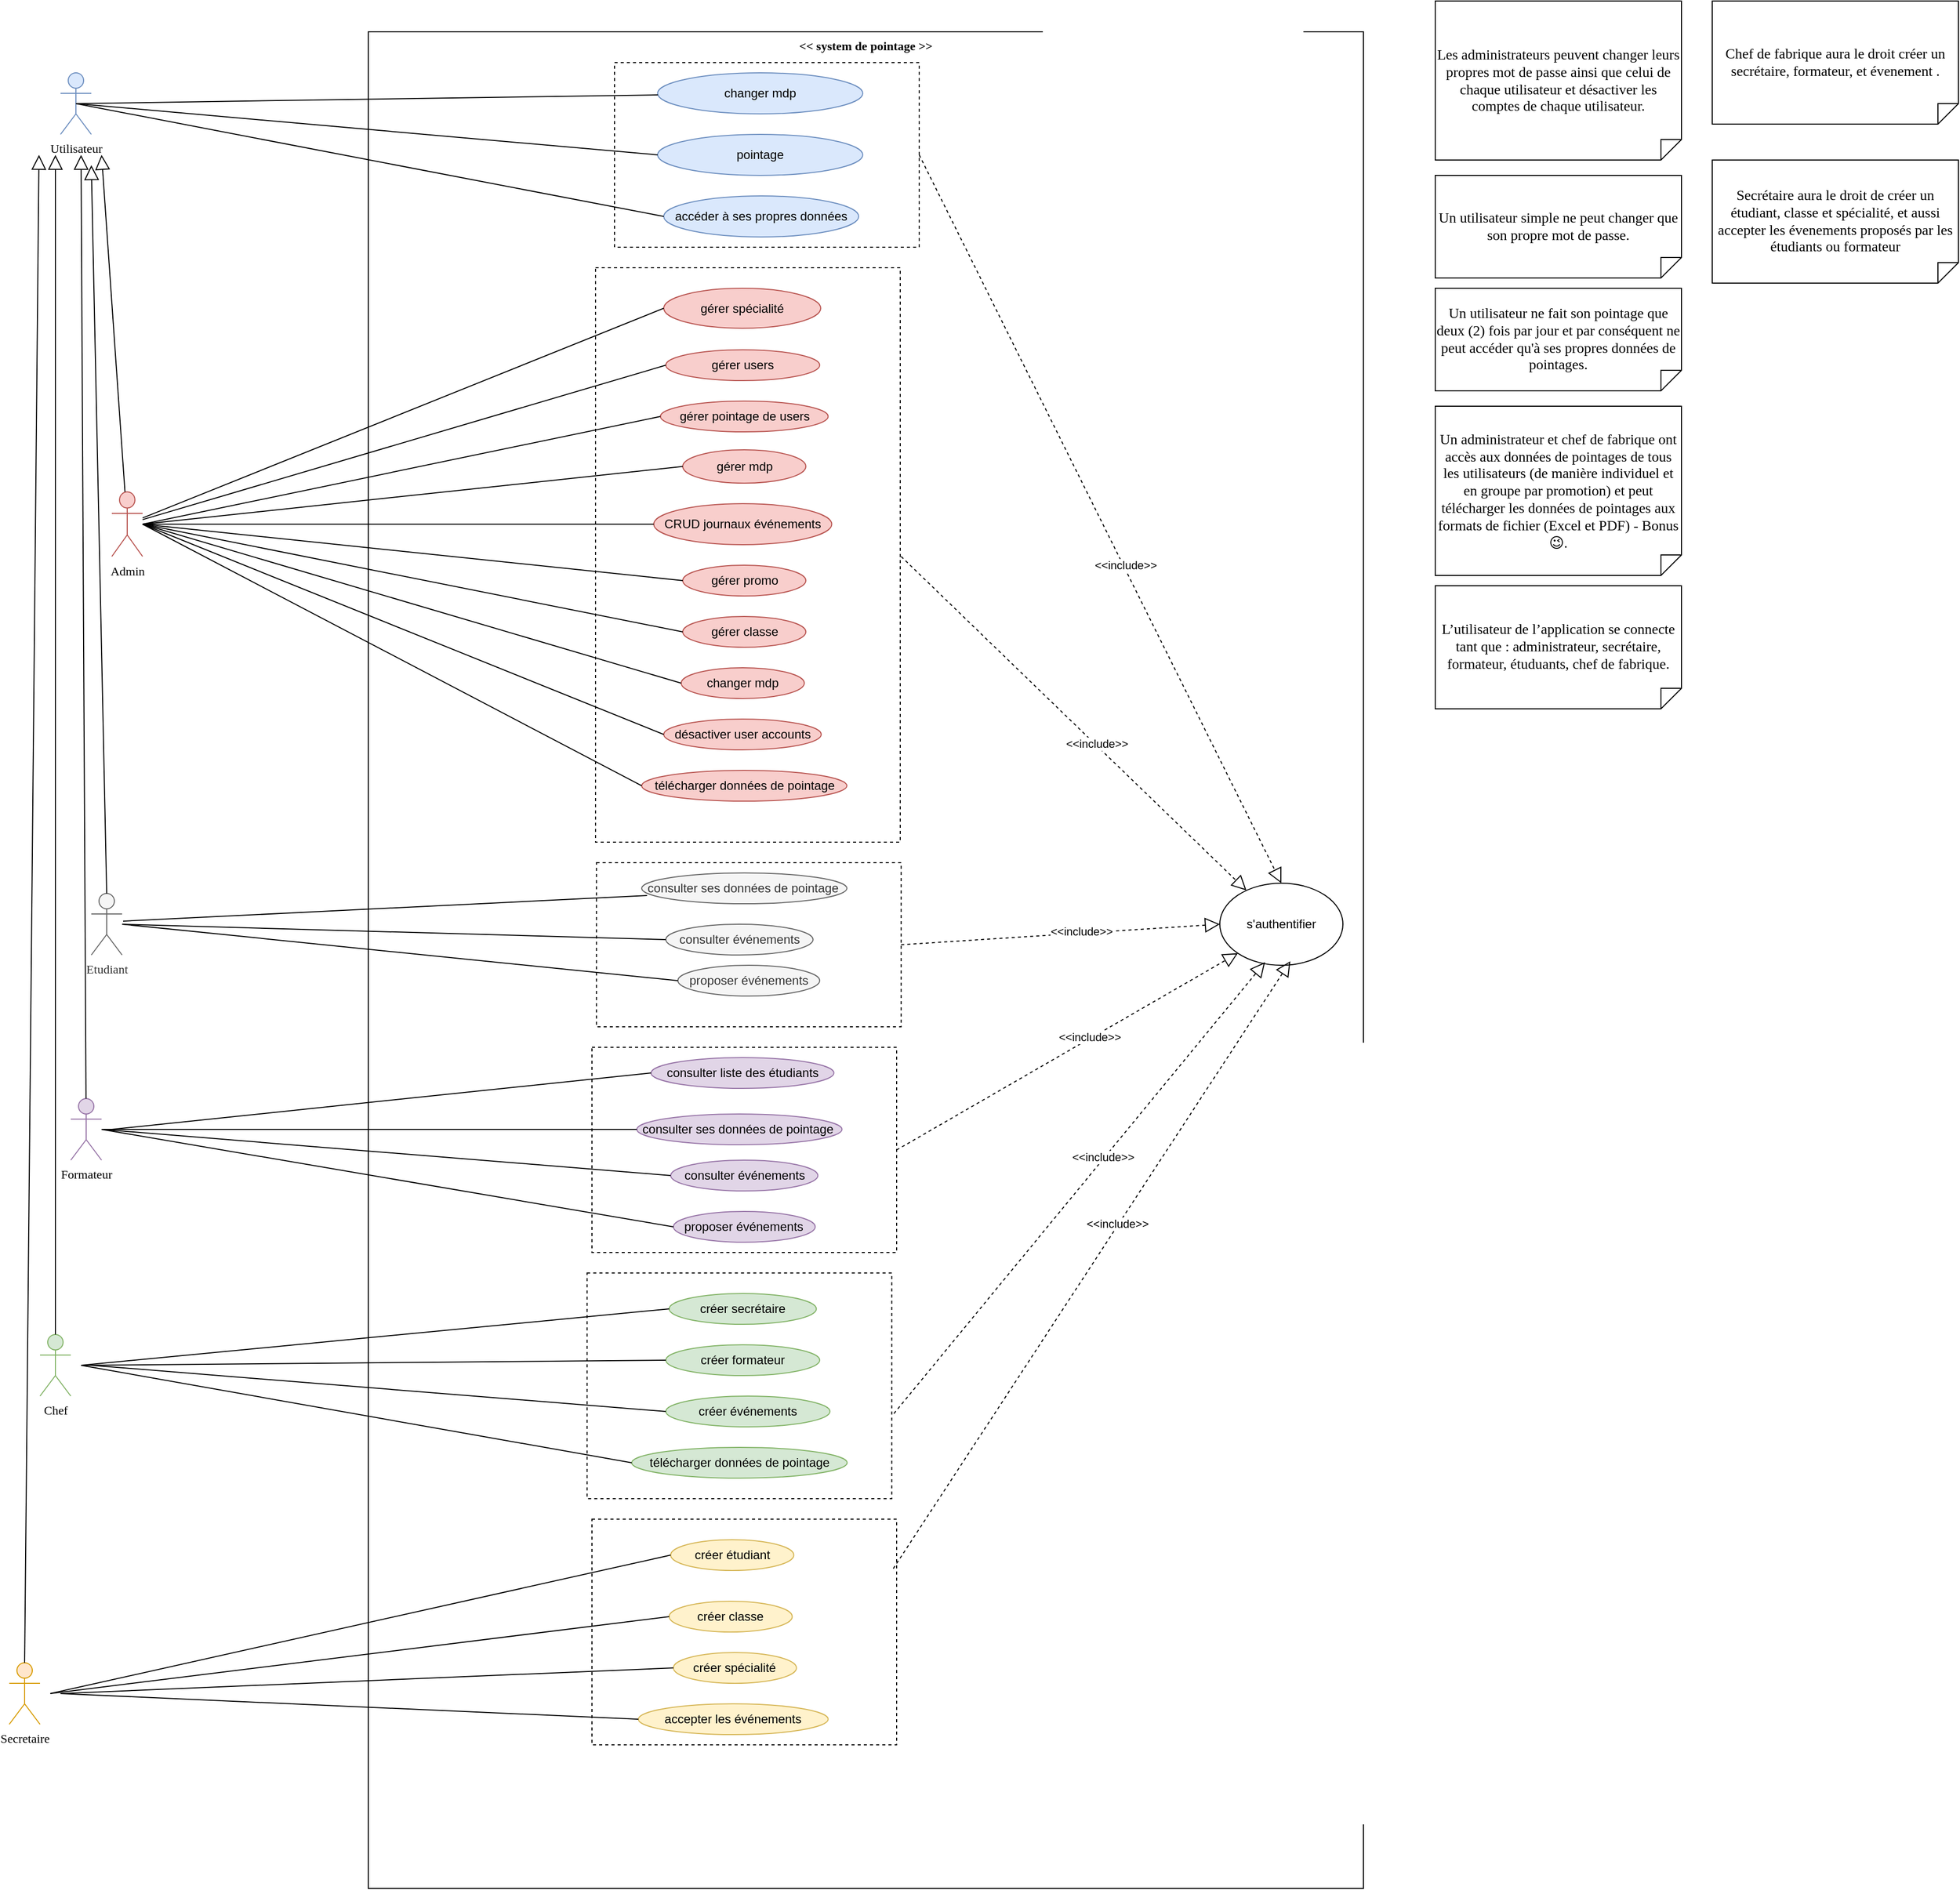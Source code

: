 <mxfile version="15.8.7" type="device" pages="2"><diagram id="CZ3e0vK5aoBuMDUJV0hS" name="Use case"><mxGraphModel dx="1730" dy="1068" grid="1" gridSize="10" guides="1" tooltips="1" connect="1" arrows="1" fold="1" page="1" pageScale="1" pageWidth="827" pageHeight="1169" math="0" shadow="0"><root><mxCell id="0"/><mxCell id="1" parent="0"/><mxCell id="GFkFlhw6wgpDugsuSRQQ-1" value="&amp;lt;&amp;lt; system de pointage &amp;gt;&amp;gt;" style="shape=rect;html=1;verticalAlign=top;fontStyle=1;whiteSpace=wrap;align=center;fontFamily=Agave;" vertex="1" parent="1"><mxGeometry x="420" y="60" width="970" height="1810" as="geometry"/></mxCell><mxCell id="GFkFlhw6wgpDugsuSRQQ-2" value="Utilisateur" style="shape=umlActor;html=1;verticalLabelPosition=bottom;verticalAlign=top;align=center;fontFamily=Agave;fillColor=#dae8fc;strokeColor=#6c8ebf;" vertex="1" parent="1"><mxGeometry x="120" y="100" width="30" height="60" as="geometry"/></mxCell><mxCell id="GFkFlhw6wgpDugsuSRQQ-3" value="Chef" style="shape=umlActor;html=1;verticalLabelPosition=bottom;verticalAlign=top;align=center;fontFamily=Agave;fillColor=#d5e8d4;strokeColor=#82b366;" vertex="1" parent="1"><mxGeometry x="100" y="1330" width="30" height="60" as="geometry"/></mxCell><mxCell id="GFkFlhw6wgpDugsuSRQQ-4" value="Formateur" style="shape=umlActor;html=1;verticalLabelPosition=bottom;verticalAlign=top;align=center;fontFamily=Agave;fillColor=#e1d5e7;strokeColor=#9673a6;" vertex="1" parent="1"><mxGeometry x="130" y="1100" width="30" height="60" as="geometry"/></mxCell><mxCell id="GFkFlhw6wgpDugsuSRQQ-5" value="Admin" style="shape=umlActor;html=1;verticalLabelPosition=bottom;verticalAlign=top;align=center;fontFamily=Agave;fillColor=#f8cecc;strokeColor=#b85450;" vertex="1" parent="1"><mxGeometry x="170" y="508.5" width="30" height="63" as="geometry"/></mxCell><mxCell id="GFkFlhw6wgpDugsuSRQQ-6" value="Secretaire" style="shape=umlActor;html=1;verticalLabelPosition=bottom;verticalAlign=top;align=center;fontFamily=Agave;fillColor=#ffe6cc;strokeColor=#d79b00;" vertex="1" parent="1"><mxGeometry x="70" y="1650" width="30" height="60" as="geometry"/></mxCell><mxCell id="GFkFlhw6wgpDugsuSRQQ-7" value="Etudiant" style="shape=umlActor;html=1;verticalLabelPosition=bottom;verticalAlign=top;align=center;fontFamily=Agave;fillColor=#f5f5f5;fontColor=#333333;strokeColor=#666666;" vertex="1" parent="1"><mxGeometry x="150" y="900" width="30" height="60" as="geometry"/></mxCell><mxCell id="GFkFlhw6wgpDugsuSRQQ-8" value="" style="edgeStyle=none;html=1;endArrow=block;endFill=0;endSize=12;verticalAlign=bottom;rounded=0;fontFamily=Agave;" edge="1" parent="1" source="GFkFlhw6wgpDugsuSRQQ-3"><mxGeometry width="160" relative="1" as="geometry"><mxPoint x="20" y="100" as="sourcePoint"/><mxPoint x="115" y="180" as="targetPoint"/></mxGeometry></mxCell><mxCell id="GFkFlhw6wgpDugsuSRQQ-9" value="" style="edgeStyle=none;html=1;endArrow=block;endFill=0;endSize=12;verticalAlign=bottom;rounded=0;fontFamily=Agave;" edge="1" parent="1" source="GFkFlhw6wgpDugsuSRQQ-4"><mxGeometry width="160" relative="1" as="geometry"><mxPoint x="125" y="280" as="sourcePoint"/><mxPoint x="140" y="180" as="targetPoint"/></mxGeometry></mxCell><mxCell id="GFkFlhw6wgpDugsuSRQQ-10" value="" style="edgeStyle=none;html=1;endArrow=block;endFill=0;endSize=12;verticalAlign=bottom;rounded=0;fontFamily=Agave;" edge="1" parent="1" source="GFkFlhw6wgpDugsuSRQQ-5"><mxGeometry width="160" relative="1" as="geometry"><mxPoint x="170" y="360" as="sourcePoint"/><mxPoint x="160" y="180" as="targetPoint"/></mxGeometry></mxCell><mxCell id="GFkFlhw6wgpDugsuSRQQ-11" value="" style="edgeStyle=none;html=1;endArrow=block;endFill=0;endSize=12;verticalAlign=bottom;rounded=0;fontFamily=Agave;exitX=0.5;exitY=0;exitDx=0;exitDy=0;exitPerimeter=0;" edge="1" parent="1" source="GFkFlhw6wgpDugsuSRQQ-6"><mxGeometry width="160" relative="1" as="geometry"><mxPoint x="94.306" y="640" as="sourcePoint"/><mxPoint x="99.0" y="180" as="targetPoint"/></mxGeometry></mxCell><mxCell id="GFkFlhw6wgpDugsuSRQQ-12" value="&lt;span style=&quot;font-size: 14px ; background-color: rgb(255 , 255 , 255)&quot;&gt;Les administrateurs peuvent changer leurs propres mot de passe ainsi que celui de chaque utilisateur et désactiver les comptes de chaque utilisateur.&lt;/span&gt;" style="shape=note;size=20;whiteSpace=wrap;html=1;fontFamily=Agave;direction=south;" vertex="1" parent="1"><mxGeometry x="1460" y="30" width="240" height="155" as="geometry"/></mxCell><mxCell id="GFkFlhw6wgpDugsuSRQQ-13" value="&lt;span style=&quot;font-size: 14px; background-color: rgb(255, 255, 255);&quot;&gt;Un utilisateur simple ne peut changer que son propre mot de passe.&lt;/span&gt;" style="shape=note;size=20;whiteSpace=wrap;html=1;fontFamily=Agave;direction=south;" vertex="1" parent="1"><mxGeometry x="1460" y="200" width="240" height="100" as="geometry"/></mxCell><mxCell id="GFkFlhw6wgpDugsuSRQQ-14" value="&lt;span style=&quot;font-size: 14px; background-color: rgb(255, 255, 255);&quot;&gt;Un utilisateur ne fait son pointage que deux (2) fois par jour et par conséquent ne peut accéder qu'à ses propres données de pointages.&lt;/span&gt;" style="shape=note;size=20;whiteSpace=wrap;html=1;fontFamily=Agave;direction=south;" vertex="1" parent="1"><mxGeometry x="1460" y="310" width="240" height="100" as="geometry"/></mxCell><mxCell id="GFkFlhw6wgpDugsuSRQQ-15" value="&lt;span style=&quot;font-size: 14px&quot;&gt;Un administrateur et chef de fabrique ont accès aux données de pointages de tous les utilisateurs (de manière individuel et en groupe par promotion) et peut télécharger les données de pointages aux formats de fichier (Excel et PDF) - Bonus 😉.&lt;/span&gt;" style="shape=note;size=20;whiteSpace=wrap;html=1;fontFamily=Agave;direction=south;" vertex="1" parent="1"><mxGeometry x="1460" y="425" width="240" height="165" as="geometry"/></mxCell><mxCell id="GFkFlhw6wgpDugsuSRQQ-16" value="&lt;span style=&quot;font-size: 14px; background-color: rgb(255, 255, 255);&quot;&gt;L’utilisateur de l’application se connecte tant que : administrateur, secrétaire, formateur, étuduants, chef de fabrique.&lt;/span&gt;" style="shape=note;size=20;whiteSpace=wrap;html=1;fontFamily=Agave;direction=south;" vertex="1" parent="1"><mxGeometry x="1460" y="600" width="240" height="120" as="geometry"/></mxCell><mxCell id="GFkFlhw6wgpDugsuSRQQ-17" value="&lt;span style=&quot;background-color: rgb(255, 255, 255);&quot;&gt;&lt;font style=&quot;font-size: 14px&quot;&gt;Chef de fabrique aura le droit créer un secrétaire, formateur, et évenement .&lt;/font&gt;&lt;/span&gt;" style="shape=note;size=20;whiteSpace=wrap;html=1;fontFamily=Agave;direction=south;" vertex="1" parent="1"><mxGeometry x="1730" y="30" width="240" height="120" as="geometry"/></mxCell><mxCell id="GFkFlhw6wgpDugsuSRQQ-18" value="&lt;span style=&quot;font-size: 14px; background-color: rgb(255, 255, 255);&quot;&gt;Secrétaire aura le droit de créer un étudiant, classe et spécialité, et aussi accepter les évenements proposés par les étudiants ou formateur&lt;/span&gt;" style="shape=note;size=20;whiteSpace=wrap;html=1;fontFamily=Agave;direction=south;" vertex="1" parent="1"><mxGeometry x="1730" y="185" width="240" height="120" as="geometry"/></mxCell><mxCell id="GFkFlhw6wgpDugsuSRQQ-25" value="" style="edgeStyle=none;html=1;endArrow=block;endFill=0;endSize=12;verticalAlign=bottom;rounded=0;fontFamily=Agave;exitX=0.5;exitY=0;exitDx=0;exitDy=0;exitPerimeter=0;" edge="1" parent="1" source="GFkFlhw6wgpDugsuSRQQ-7"><mxGeometry width="160" relative="1" as="geometry"><mxPoint x="151.918" y="890" as="sourcePoint"/><mxPoint x="150" y="190" as="targetPoint"/></mxGeometry></mxCell><mxCell id="GFkFlhw6wgpDugsuSRQQ-26" value="s'authentifier" style="ellipse;whiteSpace=wrap;html=1;" vertex="1" parent="1"><mxGeometry x="1250" y="890" width="120" height="80" as="geometry"/></mxCell><mxCell id="GFkFlhw6wgpDugsuSRQQ-27" value="" style="rounded=0;whiteSpace=wrap;html=1;dashed=1;" vertex="1" parent="1"><mxGeometry x="641.5" y="290" width="297" height="560" as="geometry"/></mxCell><mxCell id="GFkFlhw6wgpDugsuSRQQ-28" value="gérer spécialité" style="ellipse;whiteSpace=wrap;html=1;fillColor=#f8cecc;strokeColor=#b85450;" vertex="1" parent="1"><mxGeometry x="708" y="310" width="153" height="39" as="geometry"/></mxCell><mxCell id="GFkFlhw6wgpDugsuSRQQ-29" value="gérer users" style="ellipse;whiteSpace=wrap;html=1;fillColor=#f8cecc;strokeColor=#b85450;" vertex="1" parent="1"><mxGeometry x="710" y="370" width="150" height="30" as="geometry"/></mxCell><mxCell id="GFkFlhw6wgpDugsuSRQQ-30" value="gérer pointage de users" style="ellipse;whiteSpace=wrap;html=1;fillColor=#f8cecc;strokeColor=#b85450;" vertex="1" parent="1"><mxGeometry x="704.75" y="420" width="163.5" height="30" as="geometry"/></mxCell><mxCell id="GFkFlhw6wgpDugsuSRQQ-31" value="gérer mdp" style="ellipse;whiteSpace=wrap;html=1;fillColor=#f8cecc;strokeColor=#b85450;" vertex="1" parent="1"><mxGeometry x="726.5" y="467.5" width="120" height="32.5" as="geometry"/></mxCell><mxCell id="GFkFlhw6wgpDugsuSRQQ-32" value="CRUD journaux événements" style="ellipse;whiteSpace=wrap;html=1;fillColor=#f8cecc;strokeColor=#b85450;" vertex="1" parent="1"><mxGeometry x="698.25" y="520" width="173.5" height="40" as="geometry"/></mxCell><mxCell id="GFkFlhw6wgpDugsuSRQQ-33" value="gérer promo" style="ellipse;whiteSpace=wrap;html=1;fillColor=#f8cecc;strokeColor=#b85450;" vertex="1" parent="1"><mxGeometry x="726.5" y="580" width="120" height="30" as="geometry"/></mxCell><mxCell id="GFkFlhw6wgpDugsuSRQQ-34" value="gérer classe" style="ellipse;whiteSpace=wrap;html=1;fillColor=#f8cecc;strokeColor=#b85450;" vertex="1" parent="1"><mxGeometry x="726.5" y="630" width="120" height="30" as="geometry"/></mxCell><mxCell id="GFkFlhw6wgpDugsuSRQQ-35" value="changer mdp" style="ellipse;whiteSpace=wrap;html=1;fillColor=#f8cecc;strokeColor=#b85450;" vertex="1" parent="1"><mxGeometry x="725" y="680" width="120" height="30" as="geometry"/></mxCell><mxCell id="GFkFlhw6wgpDugsuSRQQ-36" value="désactiver user accounts" style="ellipse;whiteSpace=wrap;html=1;fillColor=#f8cecc;strokeColor=#b85450;" vertex="1" parent="1"><mxGeometry x="708" y="730" width="153.5" height="30" as="geometry"/></mxCell><mxCell id="GFkFlhw6wgpDugsuSRQQ-37" value="télécharger données de pointage" style="ellipse;whiteSpace=wrap;html=1;fillColor=#f8cecc;strokeColor=#b85450;" vertex="1" parent="1"><mxGeometry x="686.5" y="780" width="200" height="30" as="geometry"/></mxCell><mxCell id="GFkFlhw6wgpDugsuSRQQ-38" value="" style="endArrow=none;html=1;rounded=0;entryX=0;entryY=0.5;entryDx=0;entryDy=0;" edge="1" parent="1" source="GFkFlhw6wgpDugsuSRQQ-5" target="GFkFlhw6wgpDugsuSRQQ-28"><mxGeometry width="50" height="50" relative="1" as="geometry"><mxPoint x="590" y="570" as="sourcePoint"/><mxPoint x="710" y="321" as="targetPoint"/></mxGeometry></mxCell><mxCell id="GFkFlhw6wgpDugsuSRQQ-39" value="" style="endArrow=none;html=1;rounded=0;entryX=0;entryY=0.5;entryDx=0;entryDy=0;" edge="1" parent="1" source="GFkFlhw6wgpDugsuSRQQ-5" target="GFkFlhw6wgpDugsuSRQQ-29"><mxGeometry width="50" height="50" relative="1" as="geometry"><mxPoint x="590" y="570" as="sourcePoint"/><mxPoint x="640" y="520" as="targetPoint"/></mxGeometry></mxCell><mxCell id="GFkFlhw6wgpDugsuSRQQ-40" value="" style="endArrow=none;html=1;rounded=0;entryX=0;entryY=0.5;entryDx=0;entryDy=0;" edge="1" parent="1" target="GFkFlhw6wgpDugsuSRQQ-30"><mxGeometry width="50" height="50" relative="1" as="geometry"><mxPoint x="200" y="540" as="sourcePoint"/><mxPoint x="640" y="520" as="targetPoint"/></mxGeometry></mxCell><mxCell id="GFkFlhw6wgpDugsuSRQQ-41" value="" style="endArrow=none;html=1;rounded=0;entryX=0;entryY=0.5;entryDx=0;entryDy=0;" edge="1" parent="1" target="GFkFlhw6wgpDugsuSRQQ-31"><mxGeometry width="50" height="50" relative="1" as="geometry"><mxPoint x="200" y="540" as="sourcePoint"/><mxPoint x="640" y="520" as="targetPoint"/></mxGeometry></mxCell><mxCell id="GFkFlhw6wgpDugsuSRQQ-42" value="" style="endArrow=none;html=1;rounded=0;entryX=0;entryY=0.5;entryDx=0;entryDy=0;" edge="1" parent="1" target="GFkFlhw6wgpDugsuSRQQ-32"><mxGeometry width="50" height="50" relative="1" as="geometry"><mxPoint x="200" y="540" as="sourcePoint"/><mxPoint x="640" y="520" as="targetPoint"/></mxGeometry></mxCell><mxCell id="GFkFlhw6wgpDugsuSRQQ-43" value="" style="endArrow=none;html=1;rounded=0;entryX=0;entryY=0.5;entryDx=0;entryDy=0;" edge="1" parent="1" target="GFkFlhw6wgpDugsuSRQQ-33"><mxGeometry width="50" height="50" relative="1" as="geometry"><mxPoint x="200" y="540" as="sourcePoint"/><mxPoint x="640" y="640" as="targetPoint"/></mxGeometry></mxCell><mxCell id="GFkFlhw6wgpDugsuSRQQ-44" value="" style="endArrow=none;html=1;rounded=0;entryX=0;entryY=0.5;entryDx=0;entryDy=0;" edge="1" parent="1" target="GFkFlhw6wgpDugsuSRQQ-34"><mxGeometry width="50" height="50" relative="1" as="geometry"><mxPoint x="200" y="540" as="sourcePoint"/><mxPoint x="640" y="740" as="targetPoint"/></mxGeometry></mxCell><mxCell id="GFkFlhw6wgpDugsuSRQQ-45" value="" style="endArrow=none;html=1;rounded=0;entryX=0;entryY=0.5;entryDx=0;entryDy=0;" edge="1" parent="1" target="GFkFlhw6wgpDugsuSRQQ-35"><mxGeometry width="50" height="50" relative="1" as="geometry"><mxPoint x="200" y="540" as="sourcePoint"/><mxPoint x="640" y="810" as="targetPoint"/></mxGeometry></mxCell><mxCell id="GFkFlhw6wgpDugsuSRQQ-46" value="" style="endArrow=none;html=1;rounded=0;entryX=0;entryY=0.5;entryDx=0;entryDy=0;" edge="1" parent="1" target="GFkFlhw6wgpDugsuSRQQ-36"><mxGeometry width="50" height="50" relative="1" as="geometry"><mxPoint x="200" y="540" as="sourcePoint"/><mxPoint x="640" y="810" as="targetPoint"/></mxGeometry></mxCell><mxCell id="GFkFlhw6wgpDugsuSRQQ-47" value="" style="endArrow=none;html=1;rounded=0;entryX=0;entryY=0.5;entryDx=0;entryDy=0;" edge="1" parent="1" target="GFkFlhw6wgpDugsuSRQQ-37"><mxGeometry width="50" height="50" relative="1" as="geometry"><mxPoint x="200" y="540" as="sourcePoint"/><mxPoint x="640" y="810" as="targetPoint"/></mxGeometry></mxCell><mxCell id="GFkFlhw6wgpDugsuSRQQ-48" value="" style="rounded=0;whiteSpace=wrap;html=1;dashed=1;" vertex="1" parent="1"><mxGeometry x="642.38" y="870" width="297" height="160" as="geometry"/></mxCell><mxCell id="GFkFlhw6wgpDugsuSRQQ-49" value="consulter ses données de pointage&amp;nbsp;" style="ellipse;whiteSpace=wrap;html=1;fillColor=#f5f5f5;strokeColor=#666666;fontColor=#333333;" vertex="1" parent="1"><mxGeometry x="686.51" y="880" width="200" height="30" as="geometry"/></mxCell><mxCell id="GFkFlhw6wgpDugsuSRQQ-50" value="consulter événements" style="ellipse;whiteSpace=wrap;html=1;fillColor=#f5f5f5;strokeColor=#666666;fontColor=#333333;" vertex="1" parent="1"><mxGeometry x="710" y="930" width="143.5" height="30" as="geometry"/></mxCell><mxCell id="GFkFlhw6wgpDugsuSRQQ-51" value="proposer événements" style="ellipse;whiteSpace=wrap;html=1;fillColor=#f5f5f5;strokeColor=#666666;fontColor=#333333;" vertex="1" parent="1"><mxGeometry x="721.75" y="970" width="138.25" height="30" as="geometry"/></mxCell><mxCell id="GFkFlhw6wgpDugsuSRQQ-52" value="" style="endArrow=none;html=1;rounded=0;exitX=1.033;exitY=0.45;exitDx=0;exitDy=0;exitPerimeter=0;entryX=0.026;entryY=0.733;entryDx=0;entryDy=0;entryPerimeter=0;" edge="1" parent="1" source="GFkFlhw6wgpDugsuSRQQ-7" target="GFkFlhw6wgpDugsuSRQQ-49"><mxGeometry width="50" height="50" relative="1" as="geometry"><mxPoint x="670" y="990" as="sourcePoint"/><mxPoint x="720" y="940" as="targetPoint"/></mxGeometry></mxCell><mxCell id="GFkFlhw6wgpDugsuSRQQ-53" value="" style="endArrow=none;html=1;rounded=0;entryX=0;entryY=0.5;entryDx=0;entryDy=0;" edge="1" parent="1" target="GFkFlhw6wgpDugsuSRQQ-50"><mxGeometry width="50" height="50" relative="1" as="geometry"><mxPoint x="180" y="930" as="sourcePoint"/><mxPoint x="700" y="940" as="targetPoint"/></mxGeometry></mxCell><mxCell id="GFkFlhw6wgpDugsuSRQQ-54" value="" style="endArrow=none;html=1;rounded=0;entryX=0;entryY=0.5;entryDx=0;entryDy=0;" edge="1" parent="1" target="GFkFlhw6wgpDugsuSRQQ-51"><mxGeometry width="50" height="50" relative="1" as="geometry"><mxPoint x="180" y="930" as="sourcePoint"/><mxPoint x="720" y="940" as="targetPoint"/></mxGeometry></mxCell><mxCell id="GFkFlhw6wgpDugsuSRQQ-55" value="" style="rounded=0;whiteSpace=wrap;html=1;dashed=1;" vertex="1" parent="1"><mxGeometry x="638" y="1050" width="297" height="200" as="geometry"/></mxCell><mxCell id="GFkFlhw6wgpDugsuSRQQ-56" value="consulter ses données de pointage&amp;nbsp;" style="ellipse;whiteSpace=wrap;html=1;fillColor=#e1d5e7;strokeColor=#9673a6;" vertex="1" parent="1"><mxGeometry x="681.75" y="1115" width="200" height="30" as="geometry"/></mxCell><mxCell id="GFkFlhw6wgpDugsuSRQQ-57" value="consulter événements" style="ellipse;whiteSpace=wrap;html=1;fillColor=#e1d5e7;strokeColor=#9673a6;" vertex="1" parent="1"><mxGeometry x="714.75" y="1160" width="143.5" height="30" as="geometry"/></mxCell><mxCell id="GFkFlhw6wgpDugsuSRQQ-58" value="proposer événements" style="ellipse;whiteSpace=wrap;html=1;fillColor=#e1d5e7;strokeColor=#9673a6;" vertex="1" parent="1"><mxGeometry x="717.38" y="1210" width="138.25" height="30" as="geometry"/></mxCell><mxCell id="GFkFlhw6wgpDugsuSRQQ-59" value="" style="endArrow=none;html=1;rounded=0;entryX=0;entryY=0.5;entryDx=0;entryDy=0;" edge="1" parent="1" source="GFkFlhw6wgpDugsuSRQQ-4" target="GFkFlhw6wgpDugsuSRQQ-56"><mxGeometry width="50" height="50" relative="1" as="geometry"><mxPoint x="590" y="1140" as="sourcePoint"/><mxPoint x="640" y="1090" as="targetPoint"/></mxGeometry></mxCell><mxCell id="GFkFlhw6wgpDugsuSRQQ-60" value="" style="endArrow=none;html=1;rounded=0;entryX=0;entryY=0.5;entryDx=0;entryDy=0;" edge="1" parent="1" target="GFkFlhw6wgpDugsuSRQQ-57"><mxGeometry width="50" height="50" relative="1" as="geometry"><mxPoint x="160" y="1130" as="sourcePoint"/><mxPoint x="710" y="1175" as="targetPoint"/></mxGeometry></mxCell><mxCell id="GFkFlhw6wgpDugsuSRQQ-61" value="" style="endArrow=none;html=1;rounded=0;entryX=0;entryY=0.5;entryDx=0;entryDy=0;" edge="1" parent="1" target="GFkFlhw6wgpDugsuSRQQ-58"><mxGeometry width="50" height="50" relative="1" as="geometry"><mxPoint x="160" y="1130" as="sourcePoint"/><mxPoint x="640" y="1090" as="targetPoint"/></mxGeometry></mxCell><mxCell id="GFkFlhw6wgpDugsuSRQQ-62" value="consulter liste des étudiants" style="ellipse;whiteSpace=wrap;html=1;fillColor=#e1d5e7;strokeColor=#9673a6;" vertex="1" parent="1"><mxGeometry x="695.62" y="1060" width="178.25" height="30" as="geometry"/></mxCell><mxCell id="GFkFlhw6wgpDugsuSRQQ-63" value="" style="endArrow=none;html=1;rounded=0;entryX=0;entryY=0.5;entryDx=0;entryDy=0;" edge="1" parent="1" target="GFkFlhw6wgpDugsuSRQQ-62"><mxGeometry width="50" height="50" relative="1" as="geometry"><mxPoint x="170" y="1130" as="sourcePoint"/><mxPoint x="640" y="1070" as="targetPoint"/></mxGeometry></mxCell><mxCell id="GFkFlhw6wgpDugsuSRQQ-64" value="" style="rounded=0;whiteSpace=wrap;html=1;dashed=1;" vertex="1" parent="1"><mxGeometry x="633.25" y="1270" width="297" height="220" as="geometry"/></mxCell><mxCell id="GFkFlhw6wgpDugsuSRQQ-65" value="créer secrétaire" style="ellipse;whiteSpace=wrap;html=1;fillColor=#d5e8d4;strokeColor=#82b366;" vertex="1" parent="1"><mxGeometry x="713.25" y="1290" width="143.5" height="30" as="geometry"/></mxCell><mxCell id="GFkFlhw6wgpDugsuSRQQ-66" value="créer formateur" style="ellipse;whiteSpace=wrap;html=1;fillColor=#d5e8d4;strokeColor=#82b366;" vertex="1" parent="1"><mxGeometry x="710" y="1340" width="150" height="30" as="geometry"/></mxCell><mxCell id="GFkFlhw6wgpDugsuSRQQ-67" value="créer événements" style="ellipse;whiteSpace=wrap;html=1;fillColor=#d5e8d4;strokeColor=#82b366;" vertex="1" parent="1"><mxGeometry x="710" y="1390" width="160" height="30" as="geometry"/></mxCell><mxCell id="GFkFlhw6wgpDugsuSRQQ-68" value="télécharger données de pointage" style="ellipse;whiteSpace=wrap;html=1;fillColor=#d5e8d4;strokeColor=#82b366;" vertex="1" parent="1"><mxGeometry x="676.75" y="1440" width="210" height="30" as="geometry"/></mxCell><mxCell id="GFkFlhw6wgpDugsuSRQQ-69" value="" style="endArrow=none;html=1;rounded=0;entryX=0;entryY=0.5;entryDx=0;entryDy=0;" edge="1" parent="1" target="GFkFlhw6wgpDugsuSRQQ-65"><mxGeometry width="50" height="50" relative="1" as="geometry"><mxPoint x="140" y="1360" as="sourcePoint"/><mxPoint x="640" y="1530" as="targetPoint"/></mxGeometry></mxCell><mxCell id="GFkFlhw6wgpDugsuSRQQ-70" value="" style="endArrow=none;html=1;rounded=0;entryX=0;entryY=0.5;entryDx=0;entryDy=0;" edge="1" parent="1" target="GFkFlhw6wgpDugsuSRQQ-66"><mxGeometry width="50" height="50" relative="1" as="geometry"><mxPoint x="140" y="1360" as="sourcePoint"/><mxPoint x="640" y="1360" as="targetPoint"/></mxGeometry></mxCell><mxCell id="GFkFlhw6wgpDugsuSRQQ-71" value="" style="endArrow=none;html=1;rounded=0;entryX=0;entryY=0.5;entryDx=0;entryDy=0;" edge="1" parent="1" target="GFkFlhw6wgpDugsuSRQQ-67"><mxGeometry width="50" height="50" relative="1" as="geometry"><mxPoint x="150" y="1360" as="sourcePoint"/><mxPoint x="640" y="1360" as="targetPoint"/></mxGeometry></mxCell><mxCell id="GFkFlhw6wgpDugsuSRQQ-72" value="" style="endArrow=none;html=1;rounded=0;entryX=0;entryY=0.5;entryDx=0;entryDy=0;" edge="1" parent="1" target="GFkFlhw6wgpDugsuSRQQ-68"><mxGeometry width="50" height="50" relative="1" as="geometry"><mxPoint x="140" y="1360" as="sourcePoint"/><mxPoint x="580" y="1430" as="targetPoint"/></mxGeometry></mxCell><mxCell id="GFkFlhw6wgpDugsuSRQQ-73" value="" style="rounded=0;whiteSpace=wrap;html=1;dashed=1;" vertex="1" parent="1"><mxGeometry x="638" y="1510" width="297" height="220" as="geometry"/></mxCell><mxCell id="GFkFlhw6wgpDugsuSRQQ-74" value="créer étudiant" style="ellipse;whiteSpace=wrap;html=1;fillColor=#fff2cc;strokeColor=#d6b656;" vertex="1" parent="1"><mxGeometry x="714.75" y="1530" width="120" height="30" as="geometry"/></mxCell><mxCell id="GFkFlhw6wgpDugsuSRQQ-75" value="créer classe" style="ellipse;whiteSpace=wrap;html=1;fillColor=#fff2cc;strokeColor=#d6b656;" vertex="1" parent="1"><mxGeometry x="713.25" y="1590" width="120" height="30" as="geometry"/></mxCell><mxCell id="GFkFlhw6wgpDugsuSRQQ-76" value="&amp;nbsp;créer spécialité&amp;nbsp;" style="ellipse;whiteSpace=wrap;html=1;fillColor=#fff2cc;strokeColor=#d6b656;" vertex="1" parent="1"><mxGeometry x="717.38" y="1640" width="120" height="30" as="geometry"/></mxCell><mxCell id="GFkFlhw6wgpDugsuSRQQ-77" value="accepter les événements" style="ellipse;whiteSpace=wrap;html=1;fillColor=#fff2cc;strokeColor=#d6b656;" vertex="1" parent="1"><mxGeometry x="683.25" y="1690" width="185" height="30" as="geometry"/></mxCell><mxCell id="GFkFlhw6wgpDugsuSRQQ-78" value="" style="endArrow=none;html=1;rounded=0;entryX=0;entryY=0.5;entryDx=0;entryDy=0;" edge="1" parent="1" target="GFkFlhw6wgpDugsuSRQQ-74"><mxGeometry width="50" height="50" relative="1" as="geometry"><mxPoint x="110" y="1680.0" as="sourcePoint"/><mxPoint x="580" y="1640" as="targetPoint"/></mxGeometry></mxCell><mxCell id="GFkFlhw6wgpDugsuSRQQ-79" value="" style="endArrow=none;html=1;rounded=0;entryX=0;entryY=0.5;entryDx=0;entryDy=0;" edge="1" parent="1" target="GFkFlhw6wgpDugsuSRQQ-75"><mxGeometry width="50" height="50" relative="1" as="geometry"><mxPoint x="110" y="1680.0" as="sourcePoint"/><mxPoint x="580" y="1640" as="targetPoint"/></mxGeometry></mxCell><mxCell id="GFkFlhw6wgpDugsuSRQQ-80" value="" style="endArrow=none;html=1;rounded=0;entryX=0;entryY=0.5;entryDx=0;entryDy=0;" edge="1" parent="1" target="GFkFlhw6wgpDugsuSRQQ-76"><mxGeometry width="50" height="50" relative="1" as="geometry"><mxPoint x="120" y="1680.0" as="sourcePoint"/><mxPoint x="580" y="1640" as="targetPoint"/></mxGeometry></mxCell><mxCell id="GFkFlhw6wgpDugsuSRQQ-81" value="" style="endArrow=none;html=1;rounded=0;entryX=0;entryY=0.5;entryDx=0;entryDy=0;" edge="1" parent="1" target="GFkFlhw6wgpDugsuSRQQ-77"><mxGeometry width="50" height="50" relative="1" as="geometry"><mxPoint x="120" y="1680.0" as="sourcePoint"/><mxPoint x="580" y="1640" as="targetPoint"/></mxGeometry></mxCell><mxCell id="GFkFlhw6wgpDugsuSRQQ-82" value="" style="endArrow=block;dashed=1;endFill=0;endSize=12;html=1;" edge="1" parent="1" target="GFkFlhw6wgpDugsuSRQQ-26"><mxGeometry width="160" relative="1" as="geometry"><mxPoint x="939.38" y="571.5" as="sourcePoint"/><mxPoint x="1099.38" y="571.5" as="targetPoint"/></mxGeometry></mxCell><mxCell id="GFkFlhw6wgpDugsuSRQQ-83" value="&amp;lt;&amp;lt;include&amp;gt;&amp;gt;" style="edgeLabel;html=1;align=center;verticalAlign=middle;resizable=0;points=[];" vertex="1" connectable="0" parent="GFkFlhw6wgpDugsuSRQQ-82"><mxGeometry x="0.13" y="1" relative="1" as="geometry"><mxPoint y="-1" as="offset"/></mxGeometry></mxCell><mxCell id="GFkFlhw6wgpDugsuSRQQ-84" value="" style="endArrow=block;dashed=1;endFill=0;endSize=12;html=1;exitX=1;exitY=0.5;exitDx=0;exitDy=0;entryX=0;entryY=0.5;entryDx=0;entryDy=0;" edge="1" parent="1" source="GFkFlhw6wgpDugsuSRQQ-48" target="GFkFlhw6wgpDugsuSRQQ-26"><mxGeometry width="160" relative="1" as="geometry"><mxPoint x="949.38" y="581.5" as="sourcePoint"/><mxPoint x="1285.958" y="907.062" as="targetPoint"/></mxGeometry></mxCell><mxCell id="GFkFlhw6wgpDugsuSRQQ-85" value="&amp;lt;&amp;lt;include&amp;gt;&amp;gt;" style="edgeLabel;html=1;align=center;verticalAlign=middle;resizable=0;points=[];" vertex="1" connectable="0" parent="GFkFlhw6wgpDugsuSRQQ-84"><mxGeometry x="0.13" y="1" relative="1" as="geometry"><mxPoint y="-1" as="offset"/></mxGeometry></mxCell><mxCell id="GFkFlhw6wgpDugsuSRQQ-86" value="" style="endArrow=block;dashed=1;endFill=0;endSize=12;html=1;exitX=1;exitY=0.5;exitDx=0;exitDy=0;entryX=0;entryY=1;entryDx=0;entryDy=0;" edge="1" parent="1" source="GFkFlhw6wgpDugsuSRQQ-55" target="GFkFlhw6wgpDugsuSRQQ-26"><mxGeometry width="160" relative="1" as="geometry"><mxPoint x="949.38" y="960" as="sourcePoint"/><mxPoint x="1263.96" y="933.84" as="targetPoint"/></mxGeometry></mxCell><mxCell id="GFkFlhw6wgpDugsuSRQQ-87" value="&amp;lt;&amp;lt;include&amp;gt;&amp;gt;" style="edgeLabel;html=1;align=center;verticalAlign=middle;resizable=0;points=[];" vertex="1" connectable="0" parent="GFkFlhw6wgpDugsuSRQQ-86"><mxGeometry x="0.13" y="1" relative="1" as="geometry"><mxPoint y="-1" as="offset"/></mxGeometry></mxCell><mxCell id="GFkFlhw6wgpDugsuSRQQ-88" value="" style="endArrow=block;dashed=1;endFill=0;endSize=12;html=1;exitX=1.007;exitY=0.623;exitDx=0;exitDy=0;entryX=0.367;entryY=0.963;entryDx=0;entryDy=0;entryPerimeter=0;exitPerimeter=0;" edge="1" parent="1" source="GFkFlhw6wgpDugsuSRQQ-64" target="GFkFlhw6wgpDugsuSRQQ-26"><mxGeometry width="160" relative="1" as="geometry"><mxPoint x="959.38" y="970" as="sourcePoint"/><mxPoint x="1273.96" y="943.84" as="targetPoint"/></mxGeometry></mxCell><mxCell id="GFkFlhw6wgpDugsuSRQQ-89" value="&amp;lt;&amp;lt;include&amp;gt;&amp;gt;" style="edgeLabel;html=1;align=center;verticalAlign=middle;resizable=0;points=[];" vertex="1" connectable="0" parent="GFkFlhw6wgpDugsuSRQQ-88"><mxGeometry x="0.13" y="1" relative="1" as="geometry"><mxPoint y="-1" as="offset"/></mxGeometry></mxCell><mxCell id="GFkFlhw6wgpDugsuSRQQ-90" value="" style="endArrow=block;dashed=1;endFill=0;endSize=12;html=1;exitX=0.989;exitY=0.219;exitDx=0;exitDy=0;entryX=0.573;entryY=0.952;entryDx=0;entryDy=0;entryPerimeter=0;exitPerimeter=0;" edge="1" parent="1" source="GFkFlhw6wgpDugsuSRQQ-73" target="GFkFlhw6wgpDugsuSRQQ-26"><mxGeometry width="160" relative="1" as="geometry"><mxPoint x="969.38" y="980" as="sourcePoint"/><mxPoint x="1283.96" y="953.84" as="targetPoint"/></mxGeometry></mxCell><mxCell id="GFkFlhw6wgpDugsuSRQQ-91" value="&amp;lt;&amp;lt;include&amp;gt;&amp;gt;" style="edgeLabel;html=1;align=center;verticalAlign=middle;resizable=0;points=[];" vertex="1" connectable="0" parent="GFkFlhw6wgpDugsuSRQQ-90"><mxGeometry x="0.13" y="1" relative="1" as="geometry"><mxPoint y="-1" as="offset"/></mxGeometry></mxCell><mxCell id="GFkFlhw6wgpDugsuSRQQ-92" value="" style="rounded=0;whiteSpace=wrap;html=1;dashed=1;" vertex="1" parent="1"><mxGeometry x="660" y="90" width="297" height="180" as="geometry"/></mxCell><mxCell id="GFkFlhw6wgpDugsuSRQQ-19" value="changer mdp" style="ellipse;whiteSpace=wrap;html=1;fillColor=#dae8fc;strokeColor=#6c8ebf;" vertex="1" parent="1"><mxGeometry x="702" y="100" width="200" height="40" as="geometry"/></mxCell><mxCell id="GFkFlhw6wgpDugsuSRQQ-20" value="pointage" style="ellipse;whiteSpace=wrap;html=1;fillColor=#dae8fc;strokeColor=#6c8ebf;" vertex="1" parent="1"><mxGeometry x="702" y="160" width="200" height="40" as="geometry"/></mxCell><mxCell id="GFkFlhw6wgpDugsuSRQQ-21" value="accéder à ses propres données" style="ellipse;whiteSpace=wrap;html=1;fillColor=#dae8fc;strokeColor=#6c8ebf;" vertex="1" parent="1"><mxGeometry x="708" y="220" width="190" height="40" as="geometry"/></mxCell><mxCell id="GFkFlhw6wgpDugsuSRQQ-22" value="" style="endArrow=none;html=1;rounded=0;entryX=0.5;entryY=0.5;entryDx=0;entryDy=0;entryPerimeter=0;" edge="1" parent="1" source="GFkFlhw6wgpDugsuSRQQ-19" target="GFkFlhw6wgpDugsuSRQQ-2"><mxGeometry width="50" height="50" relative="1" as="geometry"><mxPoint x="640" y="360" as="sourcePoint"/><mxPoint x="690" y="310" as="targetPoint"/></mxGeometry></mxCell><mxCell id="GFkFlhw6wgpDugsuSRQQ-23" value="" style="endArrow=none;html=1;rounded=0;exitX=0.5;exitY=0.5;exitDx=0;exitDy=0;exitPerimeter=0;entryX=0;entryY=0.5;entryDx=0;entryDy=0;" edge="1" parent="1" source="GFkFlhw6wgpDugsuSRQQ-2" target="GFkFlhw6wgpDugsuSRQQ-20"><mxGeometry width="50" height="50" relative="1" as="geometry"><mxPoint x="640" y="360" as="sourcePoint"/><mxPoint x="690" y="310" as="targetPoint"/></mxGeometry></mxCell><mxCell id="GFkFlhw6wgpDugsuSRQQ-24" value="" style="endArrow=none;html=1;rounded=0;exitX=0.5;exitY=0.5;exitDx=0;exitDy=0;exitPerimeter=0;entryX=0;entryY=0.5;entryDx=0;entryDy=0;" edge="1" parent="1" source="GFkFlhw6wgpDugsuSRQQ-2" target="GFkFlhw6wgpDugsuSRQQ-21"><mxGeometry width="50" height="50" relative="1" as="geometry"><mxPoint x="640" y="360" as="sourcePoint"/><mxPoint x="690" y="310" as="targetPoint"/></mxGeometry></mxCell><mxCell id="GFkFlhw6wgpDugsuSRQQ-93" value="" style="endArrow=block;dashed=1;endFill=0;endSize=12;html=1;exitX=1;exitY=0.5;exitDx=0;exitDy=0;entryX=0.5;entryY=0;entryDx=0;entryDy=0;" edge="1" parent="1" source="GFkFlhw6wgpDugsuSRQQ-92" target="GFkFlhw6wgpDugsuSRQQ-26"><mxGeometry width="160" relative="1" as="geometry"><mxPoint x="949.38" y="581.5" as="sourcePoint"/><mxPoint x="1285.979" y="907.052" as="targetPoint"/></mxGeometry></mxCell><mxCell id="GFkFlhw6wgpDugsuSRQQ-94" value="&amp;lt;&amp;lt;include&amp;gt;&amp;gt;" style="edgeLabel;html=1;align=center;verticalAlign=middle;resizable=0;points=[];" vertex="1" connectable="0" parent="GFkFlhw6wgpDugsuSRQQ-93"><mxGeometry x="0.13" y="1" relative="1" as="geometry"><mxPoint y="-1" as="offset"/></mxGeometry></mxCell></root></mxGraphModel></diagram><diagram id="I_9Si_eylPSt4FCi3k8E" name="ERD"><mxGraphModel dx="1038" dy="641" grid="1" gridSize="10" guides="1" tooltips="1" connect="1" arrows="1" fold="1" page="1" pageScale="1" pageWidth="827" pageHeight="1169" math="0" shadow="0"><root><mxCell id="Nm43OqEPDOJ1mXPGcb-u-0"/><mxCell id="Nm43OqEPDOJ1mXPGcb-u-1" parent="Nm43OqEPDOJ1mXPGcb-u-0"/><mxCell id="Nm43OqEPDOJ1mXPGcb-u-2" style="rounded=0;orthogonalLoop=1;jettySize=auto;html=1;fontFamily=Agave;endArrow=none;endFill=0;" edge="1" parent="Nm43OqEPDOJ1mXPGcb-u-1" source="Nm43OqEPDOJ1mXPGcb-u-8" target="Nm43OqEPDOJ1mXPGcb-u-27"><mxGeometry relative="1" as="geometry"/></mxCell><mxCell id="Nm43OqEPDOJ1mXPGcb-u-3" style="edgeStyle=none;rounded=0;orthogonalLoop=1;jettySize=auto;html=1;fontFamily=Agave;endArrow=none;endFill=0;" edge="1" parent="Nm43OqEPDOJ1mXPGcb-u-1" source="Nm43OqEPDOJ1mXPGcb-u-8" target="Nm43OqEPDOJ1mXPGcb-u-34"><mxGeometry relative="1" as="geometry"/></mxCell><mxCell id="Nm43OqEPDOJ1mXPGcb-u-4" style="edgeStyle=none;rounded=0;orthogonalLoop=1;jettySize=auto;html=1;fontFamily=Agave;endArrow=none;endFill=0;" edge="1" parent="Nm43OqEPDOJ1mXPGcb-u-1" source="Nm43OqEPDOJ1mXPGcb-u-8" target="Nm43OqEPDOJ1mXPGcb-u-28"><mxGeometry relative="1" as="geometry"/></mxCell><mxCell id="Nm43OqEPDOJ1mXPGcb-u-5" style="edgeStyle=none;rounded=0;orthogonalLoop=1;jettySize=auto;html=1;fontFamily=Agave;endArrow=none;endFill=0;" edge="1" parent="Nm43OqEPDOJ1mXPGcb-u-1" source="Nm43OqEPDOJ1mXPGcb-u-8" target="Nm43OqEPDOJ1mXPGcb-u-29"><mxGeometry relative="1" as="geometry"/></mxCell><mxCell id="Nm43OqEPDOJ1mXPGcb-u-6" style="edgeStyle=none;rounded=0;orthogonalLoop=1;jettySize=auto;html=1;fontFamily=Agave;endArrow=none;endFill=0;" edge="1" parent="Nm43OqEPDOJ1mXPGcb-u-1" source="Nm43OqEPDOJ1mXPGcb-u-8" target="Nm43OqEPDOJ1mXPGcb-u-30"><mxGeometry relative="1" as="geometry"/></mxCell><mxCell id="Nm43OqEPDOJ1mXPGcb-u-7" style="edgeStyle=none;rounded=0;orthogonalLoop=1;jettySize=auto;html=1;fontFamily=Agave;fontSize=12;endArrow=none;endFill=0;" edge="1" parent="Nm43OqEPDOJ1mXPGcb-u-1" source="Nm43OqEPDOJ1mXPGcb-u-8" target="Nm43OqEPDOJ1mXPGcb-u-60"><mxGeometry relative="1" as="geometry"/></mxCell><mxCell id="Nm43OqEPDOJ1mXPGcb-u-8" value="User" style="whiteSpace=wrap;html=1;align=center;fontFamily=Agave;" vertex="1" parent="Nm43OqEPDOJ1mXPGcb-u-1"><mxGeometry x="540" y="214" width="100" height="40" as="geometry"/></mxCell><mxCell id="Nm43OqEPDOJ1mXPGcb-u-9" style="edgeStyle=none;rounded=0;orthogonalLoop=1;jettySize=auto;html=1;fontFamily=Agave;fontSize=12;endArrow=none;endFill=0;" edge="1" parent="Nm43OqEPDOJ1mXPGcb-u-1" source="Nm43OqEPDOJ1mXPGcb-u-11" target="Nm43OqEPDOJ1mXPGcb-u-44"><mxGeometry relative="1" as="geometry"/></mxCell><mxCell id="Nm43OqEPDOJ1mXPGcb-u-10" style="edgeStyle=none;rounded=0;orthogonalLoop=1;jettySize=auto;html=1;fontFamily=Agave;endArrow=none;endFill=0;" edge="1" parent="Nm43OqEPDOJ1mXPGcb-u-1" source="Nm43OqEPDOJ1mXPGcb-u-11" target="Nm43OqEPDOJ1mXPGcb-u-115"><mxGeometry relative="1" as="geometry"/></mxCell><mxCell id="Nm43OqEPDOJ1mXPGcb-u-11" value="Chef" style="whiteSpace=wrap;html=1;align=center;fontFamily=Agave;" vertex="1" parent="Nm43OqEPDOJ1mXPGcb-u-1"><mxGeometry x="290" y="380" width="100" height="40" as="geometry"/></mxCell><mxCell id="Nm43OqEPDOJ1mXPGcb-u-12" style="edgeStyle=none;rounded=0;orthogonalLoop=1;jettySize=auto;html=1;fontFamily=Agave;fontSize=12;endArrow=none;endFill=0;shape=link;" edge="1" parent="Nm43OqEPDOJ1mXPGcb-u-1" source="Nm43OqEPDOJ1mXPGcb-u-18" target="Nm43OqEPDOJ1mXPGcb-u-47"><mxGeometry relative="1" as="geometry"/></mxCell><mxCell id="Nm43OqEPDOJ1mXPGcb-u-13" value="N" style="edgeLabel;html=1;align=center;verticalAlign=middle;resizable=0;points=[];fontSize=13;fontFamily=Agave;" connectable="0" vertex="1" parent="Nm43OqEPDOJ1mXPGcb-u-12"><mxGeometry x="-0.717" y="1" relative="1" as="geometry"><mxPoint as="offset"/></mxGeometry></mxCell><mxCell id="Nm43OqEPDOJ1mXPGcb-u-14" style="edgeStyle=none;rounded=0;orthogonalLoop=1;jettySize=auto;html=1;fontFamily=Agave;fontSize=13;endArrow=none;endFill=0;" edge="1" parent="Nm43OqEPDOJ1mXPGcb-u-1" source="Nm43OqEPDOJ1mXPGcb-u-18" target="Nm43OqEPDOJ1mXPGcb-u-67"><mxGeometry relative="1" as="geometry"/></mxCell><mxCell id="Nm43OqEPDOJ1mXPGcb-u-15" value="N" style="edgeLabel;html=1;align=center;verticalAlign=middle;resizable=0;points=[];fontSize=12;fontFamily=Agave;" connectable="0" vertex="1" parent="Nm43OqEPDOJ1mXPGcb-u-14"><mxGeometry x="-0.722" y="1" relative="1" as="geometry"><mxPoint as="offset"/></mxGeometry></mxCell><mxCell id="Nm43OqEPDOJ1mXPGcb-u-16" style="edgeStyle=none;rounded=0;orthogonalLoop=1;jettySize=auto;html=1;fontFamily=Agave;fontSize=12;endArrow=none;endFill=0;shape=link;width=-3.191;" edge="1" parent="Nm43OqEPDOJ1mXPGcb-u-1" source="Nm43OqEPDOJ1mXPGcb-u-18" target="Nm43OqEPDOJ1mXPGcb-u-83"><mxGeometry relative="1" as="geometry"/></mxCell><mxCell id="Nm43OqEPDOJ1mXPGcb-u-17" value="N" style="edgeLabel;html=1;align=center;verticalAlign=middle;resizable=0;points=[];fontSize=12;fontFamily=Agave;rotation=-15;" connectable="0" vertex="1" parent="Nm43OqEPDOJ1mXPGcb-u-16"><mxGeometry x="-0.735" y="-2" relative="1" as="geometry"><mxPoint x="2" y="5" as="offset"/></mxGeometry></mxCell><mxCell id="Nm43OqEPDOJ1mXPGcb-u-18" value="Etudiant" style="whiteSpace=wrap;html=1;align=center;fontFamily=Agave;" vertex="1" parent="Nm43OqEPDOJ1mXPGcb-u-1"><mxGeometry x="410" y="380" width="100" height="40" as="geometry"/></mxCell><mxCell id="Nm43OqEPDOJ1mXPGcb-u-19" style="edgeStyle=none;shape=link;rounded=0;orthogonalLoop=1;jettySize=auto;html=1;fontFamily=Agave;endArrow=none;endFill=0;startArrow=none;" edge="1" parent="Nm43OqEPDOJ1mXPGcb-u-1" source="Nm43OqEPDOJ1mXPGcb-u-100" target="Nm43OqEPDOJ1mXPGcb-u-69"><mxGeometry relative="1" as="geometry"/></mxCell><mxCell id="Nm43OqEPDOJ1mXPGcb-u-20" value="1" style="edgeLabel;html=1;align=center;verticalAlign=middle;resizable=0;points=[];fontFamily=Agave;" connectable="0" vertex="1" parent="Nm43OqEPDOJ1mXPGcb-u-19"><mxGeometry x="0.721" y="-1" relative="1" as="geometry"><mxPoint as="offset"/></mxGeometry></mxCell><mxCell id="Nm43OqEPDOJ1mXPGcb-u-21" value="Formateur" style="whiteSpace=wrap;html=1;align=center;fontFamily=Agave;" vertex="1" parent="Nm43OqEPDOJ1mXPGcb-u-1"><mxGeometry x="530" y="380" width="100" height="40" as="geometry"/></mxCell><mxCell id="Nm43OqEPDOJ1mXPGcb-u-22" value="Admin" style="whiteSpace=wrap;html=1;align=center;fontFamily=Agave;" vertex="1" parent="Nm43OqEPDOJ1mXPGcb-u-1"><mxGeometry x="650" y="380" width="100" height="40" as="geometry"/></mxCell><mxCell id="Nm43OqEPDOJ1mXPGcb-u-23" style="edgeStyle=none;rounded=0;orthogonalLoop=1;jettySize=auto;html=1;fontFamily=Agave;fontSize=12;endArrow=none;endFill=0;" edge="1" parent="Nm43OqEPDOJ1mXPGcb-u-1" source="Nm43OqEPDOJ1mXPGcb-u-26" target="Nm43OqEPDOJ1mXPGcb-u-43"><mxGeometry relative="1" as="geometry"/></mxCell><mxCell id="Nm43OqEPDOJ1mXPGcb-u-24" style="edgeStyle=none;rounded=0;orthogonalLoop=1;jettySize=auto;html=1;fontFamily=Agave;endArrow=none;endFill=0;startArrow=none;" edge="1" parent="Nm43OqEPDOJ1mXPGcb-u-1" source="Nm43OqEPDOJ1mXPGcb-u-109" target="Nm43OqEPDOJ1mXPGcb-u-42"><mxGeometry relative="1" as="geometry"/></mxCell><mxCell id="Nm43OqEPDOJ1mXPGcb-u-25" value="N" style="edgeLabel;html=1;align=center;verticalAlign=middle;resizable=0;points=[];fontFamily=Agave;" connectable="0" vertex="1" parent="Nm43OqEPDOJ1mXPGcb-u-24"><mxGeometry x="0.496" y="1" relative="1" as="geometry"><mxPoint as="offset"/></mxGeometry></mxCell><mxCell id="Nm43OqEPDOJ1mXPGcb-u-26" value="Secretaire" style="whiteSpace=wrap;html=1;align=center;fontFamily=Agave;" vertex="1" parent="Nm43OqEPDOJ1mXPGcb-u-1"><mxGeometry x="770" y="380" width="100" height="40" as="geometry"/></mxCell><mxCell id="Nm43OqEPDOJ1mXPGcb-u-27" value="nom" style="ellipse;whiteSpace=wrap;html=1;align=center;fontFamily=Agave;" vertex="1" parent="Nm43OqEPDOJ1mXPGcb-u-1"><mxGeometry x="610" y="163" width="100" height="30" as="geometry"/></mxCell><mxCell id="Nm43OqEPDOJ1mXPGcb-u-28" value="prenom" style="ellipse;whiteSpace=wrap;html=1;align=center;fontFamily=Agave;" vertex="1" parent="Nm43OqEPDOJ1mXPGcb-u-1"><mxGeometry x="510" y="150" width="100" height="30" as="geometry"/></mxCell><mxCell id="Nm43OqEPDOJ1mXPGcb-u-29" value="telephone" style="ellipse;whiteSpace=wrap;html=1;align=center;fontFamily=Agave;" vertex="1" parent="Nm43OqEPDOJ1mXPGcb-u-1"><mxGeometry x="430" y="170" width="100" height="30" as="geometry"/></mxCell><mxCell id="Nm43OqEPDOJ1mXPGcb-u-30" value="email" style="ellipse;whiteSpace=wrap;html=1;align=center;fontFamily=Agave;" vertex="1" parent="Nm43OqEPDOJ1mXPGcb-u-1"><mxGeometry x="410" y="222" width="100" height="30" as="geometry"/></mxCell><mxCell id="Nm43OqEPDOJ1mXPGcb-u-31" style="edgeStyle=none;rounded=0;orthogonalLoop=1;jettySize=auto;html=1;fontFamily=Agave;endArrow=none;endFill=0;" edge="1" parent="Nm43OqEPDOJ1mXPGcb-u-1" source="Nm43OqEPDOJ1mXPGcb-u-34" target="Nm43OqEPDOJ1mXPGcb-u-35"><mxGeometry relative="1" as="geometry"/></mxCell><mxCell id="Nm43OqEPDOJ1mXPGcb-u-32" style="edgeStyle=none;rounded=0;orthogonalLoop=1;jettySize=auto;html=1;fontFamily=Agave;endArrow=none;endFill=0;" edge="1" parent="Nm43OqEPDOJ1mXPGcb-u-1" source="Nm43OqEPDOJ1mXPGcb-u-34" target="Nm43OqEPDOJ1mXPGcb-u-36"><mxGeometry relative="1" as="geometry"/></mxCell><mxCell id="Nm43OqEPDOJ1mXPGcb-u-33" style="edgeStyle=none;rounded=0;orthogonalLoop=1;jettySize=auto;html=1;fontFamily=Agave;endArrow=none;endFill=0;" edge="1" parent="Nm43OqEPDOJ1mXPGcb-u-1" source="Nm43OqEPDOJ1mXPGcb-u-34"><mxGeometry relative="1" as="geometry"><mxPoint x="738.363" y="250.477" as="targetPoint"/></mxGeometry></mxCell><mxCell id="Nm43OqEPDOJ1mXPGcb-u-34" value="Addresse" style="ellipse;whiteSpace=wrap;html=1;align=center;fontFamily=Agave;" vertex="1" parent="Nm43OqEPDOJ1mXPGcb-u-1"><mxGeometry x="650" y="211" width="100" height="30" as="geometry"/></mxCell><mxCell id="Nm43OqEPDOJ1mXPGcb-u-35" value="ville" style="ellipse;whiteSpace=wrap;html=1;align=center;fontFamily=Agave;" vertex="1" parent="Nm43OqEPDOJ1mXPGcb-u-1"><mxGeometry x="730" y="170" width="100" height="30" as="geometry"/></mxCell><mxCell id="Nm43OqEPDOJ1mXPGcb-u-36" value="pays" style="ellipse;whiteSpace=wrap;html=1;align=center;fontFamily=Agave;" vertex="1" parent="Nm43OqEPDOJ1mXPGcb-u-1"><mxGeometry x="770" y="211" width="100" height="30" as="geometry"/></mxCell><mxCell id="Nm43OqEPDOJ1mXPGcb-u-37" value="cp" style="ellipse;whiteSpace=wrap;html=1;align=center;fontFamily=Agave;" vertex="1" parent="Nm43OqEPDOJ1mXPGcb-u-1"><mxGeometry x="680" y="249" width="100" height="30" as="geometry"/></mxCell><mxCell id="Nm43OqEPDOJ1mXPGcb-u-38" style="edgeStyle=none;rounded=0;orthogonalLoop=1;jettySize=auto;html=1;fontFamily=Agave;fontSize=12;endArrow=none;endFill=0;" edge="1" parent="Nm43OqEPDOJ1mXPGcb-u-1" source="Nm43OqEPDOJ1mXPGcb-u-97" target="Nm43OqEPDOJ1mXPGcb-u-84"><mxGeometry relative="1" as="geometry"><mxPoint x="357.778" y="150" as="sourcePoint"/></mxGeometry></mxCell><mxCell id="Nm43OqEPDOJ1mXPGcb-u-39" style="edgeStyle=none;rounded=0;orthogonalLoop=1;jettySize=auto;html=1;fontFamily=Agave;fontSize=12;endArrow=none;endFill=0;" edge="1" parent="Nm43OqEPDOJ1mXPGcb-u-1" source="Nm43OqEPDOJ1mXPGcb-u-97" target="Nm43OqEPDOJ1mXPGcb-u-41"><mxGeometry relative="1" as="geometry"><mxPoint x="315.887" y="150" as="sourcePoint"/></mxGeometry></mxCell><mxCell id="Nm43OqEPDOJ1mXPGcb-u-40" value="pointeur" style="whiteSpace=wrap;html=1;align=center;fontFamily=Agave;" vertex="1" parent="Nm43OqEPDOJ1mXPGcb-u-1"><mxGeometry x="50" y="145" width="100" height="40" as="geometry"/></mxCell><mxCell id="Nm43OqEPDOJ1mXPGcb-u-41" value="heure de départ" style="ellipse;whiteSpace=wrap;html=1;align=center;fontFamily=Agave;" vertex="1" parent="Nm43OqEPDOJ1mXPGcb-u-1"><mxGeometry x="230" y="110" width="100" height="30" as="geometry"/></mxCell><mxCell id="Nm43OqEPDOJ1mXPGcb-u-42" value="Evenement" style="whiteSpace=wrap;html=1;align=center;fontFamily=Agave;" vertex="1" parent="Nm43OqEPDOJ1mXPGcb-u-1"><mxGeometry x="1090" y="550" width="100" height="40" as="geometry"/></mxCell><mxCell id="Nm43OqEPDOJ1mXPGcb-u-43" value="&lt;span style=&quot;text-align: left&quot;&gt;date d'entrée à la fabrique&lt;/span&gt;" style="ellipse;whiteSpace=wrap;html=1;align=center;fontFamily=Agave;" vertex="1" parent="Nm43OqEPDOJ1mXPGcb-u-1"><mxGeometry x="900" y="340" width="100" height="30" as="geometry"/></mxCell><mxCell id="Nm43OqEPDOJ1mXPGcb-u-44" value="&lt;span style=&quot;text-align: left&quot;&gt;date d'entrée à la fabrique&lt;/span&gt;" style="ellipse;whiteSpace=wrap;html=1;align=center;fontFamily=Agave;" vertex="1" parent="Nm43OqEPDOJ1mXPGcb-u-1"><mxGeometry x="170" y="380" width="100" height="30" as="geometry"/></mxCell><mxCell id="Nm43OqEPDOJ1mXPGcb-u-45" style="edgeStyle=none;rounded=0;orthogonalLoop=1;jettySize=auto;html=1;fontFamily=Agave;fontSize=12;endArrow=none;endFill=0;shape=link;" edge="1" parent="Nm43OqEPDOJ1mXPGcb-u-1" source="Nm43OqEPDOJ1mXPGcb-u-47" target="Nm43OqEPDOJ1mXPGcb-u-49"><mxGeometry relative="1" as="geometry"/></mxCell><mxCell id="Nm43OqEPDOJ1mXPGcb-u-46" value="1" style="edgeLabel;html=1;align=center;verticalAlign=middle;resizable=0;points=[];fontSize=13;fontFamily=Agave;" connectable="0" vertex="1" parent="Nm43OqEPDOJ1mXPGcb-u-45"><mxGeometry x="0.477" y="1" relative="1" as="geometry"><mxPoint as="offset"/></mxGeometry></mxCell><mxCell id="Nm43OqEPDOJ1mXPGcb-u-47" value="Appartient a" style="shape=rhombus;perimeter=rhombusPerimeter;whiteSpace=wrap;html=1;align=center;fontFamily=Agave;fontSize=12;" vertex="1" parent="Nm43OqEPDOJ1mXPGcb-u-1"><mxGeometry x="160" y="520" width="120" height="60" as="geometry"/></mxCell><mxCell id="Nm43OqEPDOJ1mXPGcb-u-48" value="" style="group" connectable="0" vertex="1" parent="Nm43OqEPDOJ1mXPGcb-u-1"><mxGeometry x="170" y="610" width="320" height="210" as="geometry"/></mxCell><mxCell id="Nm43OqEPDOJ1mXPGcb-u-49" value="Promotion" style="whiteSpace=wrap;html=1;align=center;fontFamily=Agave;" vertex="1" parent="Nm43OqEPDOJ1mXPGcb-u-48"><mxGeometry y="75" width="100" height="40" as="geometry"/></mxCell><mxCell id="Nm43OqEPDOJ1mXPGcb-u-50" value="annee" style="ellipse;whiteSpace=wrap;html=1;align=center;fontFamily=Agave;" vertex="1" parent="Nm43OqEPDOJ1mXPGcb-u-48"><mxGeometry x="80" y="30" width="100" height="30" as="geometry"/></mxCell><mxCell id="Nm43OqEPDOJ1mXPGcb-u-51" style="edgeStyle=none;rounded=0;orthogonalLoop=1;jettySize=auto;html=1;fontFamily=Agave;fontSize=12;endArrow=none;endFill=0;" edge="1" parent="Nm43OqEPDOJ1mXPGcb-u-48" source="Nm43OqEPDOJ1mXPGcb-u-49" target="Nm43OqEPDOJ1mXPGcb-u-50"><mxGeometry relative="1" as="geometry"/></mxCell><mxCell id="Nm43OqEPDOJ1mXPGcb-u-52" value="d_debut" style="ellipse;whiteSpace=wrap;html=1;align=center;fontFamily=Agave;" vertex="1" parent="Nm43OqEPDOJ1mXPGcb-u-48"><mxGeometry x="140" y="60" width="100" height="30" as="geometry"/></mxCell><mxCell id="Nm43OqEPDOJ1mXPGcb-u-53" style="edgeStyle=none;rounded=0;orthogonalLoop=1;jettySize=auto;html=1;fontFamily=Agave;fontSize=12;endArrow=none;endFill=0;" edge="1" parent="Nm43OqEPDOJ1mXPGcb-u-48" source="Nm43OqEPDOJ1mXPGcb-u-49" target="Nm43OqEPDOJ1mXPGcb-u-52"><mxGeometry relative="1" as="geometry"/></mxCell><mxCell id="Nm43OqEPDOJ1mXPGcb-u-54" value="d_fin" style="ellipse;whiteSpace=wrap;html=1;align=center;fontFamily=Agave;" vertex="1" parent="Nm43OqEPDOJ1mXPGcb-u-48"><mxGeometry x="150" y="100" width="100" height="30" as="geometry"/></mxCell><mxCell id="Nm43OqEPDOJ1mXPGcb-u-55" style="edgeStyle=none;rounded=0;orthogonalLoop=1;jettySize=auto;html=1;fontFamily=Agave;fontSize=12;endArrow=none;endFill=0;" edge="1" parent="Nm43OqEPDOJ1mXPGcb-u-48" source="Nm43OqEPDOJ1mXPGcb-u-49" target="Nm43OqEPDOJ1mXPGcb-u-54"><mxGeometry relative="1" as="geometry"/></mxCell><mxCell id="Nm43OqEPDOJ1mXPGcb-u-56" value="effectif_total_etudiant" style="ellipse;whiteSpace=wrap;html=1;align=center;fontFamily=Agave;" vertex="1" parent="Nm43OqEPDOJ1mXPGcb-u-48"><mxGeometry x="50" y="150" width="160" height="40" as="geometry"/></mxCell><mxCell id="Nm43OqEPDOJ1mXPGcb-u-57" style="edgeStyle=none;rounded=0;orthogonalLoop=1;jettySize=auto;html=1;fontFamily=Agave;fontSize=12;endArrow=none;endFill=0;" edge="1" parent="Nm43OqEPDOJ1mXPGcb-u-48" source="Nm43OqEPDOJ1mXPGcb-u-49" target="Nm43OqEPDOJ1mXPGcb-u-56"><mxGeometry relative="1" as="geometry"/></mxCell><mxCell id="Nm43OqEPDOJ1mXPGcb-u-58" value="nom" style="ellipse;whiteSpace=wrap;html=1;align=center;fontFamily=Agave;" vertex="1" parent="Nm43OqEPDOJ1mXPGcb-u-1"><mxGeometry x="100" y="640" width="100" height="30" as="geometry"/></mxCell><mxCell id="Nm43OqEPDOJ1mXPGcb-u-59" style="edgeStyle=none;rounded=0;orthogonalLoop=1;jettySize=auto;html=1;fontFamily=Agave;fontSize=12;endArrow=none;endFill=0;" edge="1" parent="Nm43OqEPDOJ1mXPGcb-u-1" source="Nm43OqEPDOJ1mXPGcb-u-49" target="Nm43OqEPDOJ1mXPGcb-u-58"><mxGeometry relative="1" as="geometry"/></mxCell><mxCell id="Nm43OqEPDOJ1mXPGcb-u-60" value="mot_de_passe" style="ellipse;whiteSpace=wrap;html=1;align=center;fontFamily=Agave;" vertex="1" parent="Nm43OqEPDOJ1mXPGcb-u-1"><mxGeometry x="410" y="257" width="100" height="30" as="geometry"/></mxCell><mxCell id="Nm43OqEPDOJ1mXPGcb-u-61" value="nb_garcon" style="ellipse;whiteSpace=wrap;html=1;align=center;fontFamily=Agave;" vertex="1" parent="Nm43OqEPDOJ1mXPGcb-u-1"><mxGeometry x="70" y="695" width="100" height="30" as="geometry"/></mxCell><mxCell id="Nm43OqEPDOJ1mXPGcb-u-62" style="edgeStyle=none;rounded=0;orthogonalLoop=1;jettySize=auto;html=1;fontFamily=Agave;fontSize=12;endArrow=none;endFill=0;" edge="1" parent="Nm43OqEPDOJ1mXPGcb-u-1" source="Nm43OqEPDOJ1mXPGcb-u-49" target="Nm43OqEPDOJ1mXPGcb-u-61"><mxGeometry relative="1" as="geometry"/></mxCell><mxCell id="Nm43OqEPDOJ1mXPGcb-u-63" value="nb_filles" style="ellipse;whiteSpace=wrap;html=1;align=center;fontFamily=Agave;" vertex="1" parent="Nm43OqEPDOJ1mXPGcb-u-1"><mxGeometry x="120" y="750" width="100" height="30" as="geometry"/></mxCell><mxCell id="Nm43OqEPDOJ1mXPGcb-u-64" style="edgeStyle=none;rounded=0;orthogonalLoop=1;jettySize=auto;html=1;fontFamily=Agave;fontSize=12;endArrow=none;endFill=0;" edge="1" parent="Nm43OqEPDOJ1mXPGcb-u-1" source="Nm43OqEPDOJ1mXPGcb-u-49" target="Nm43OqEPDOJ1mXPGcb-u-63"><mxGeometry relative="1" as="geometry"/></mxCell><mxCell id="Nm43OqEPDOJ1mXPGcb-u-65" style="edgeStyle=none;rounded=0;orthogonalLoop=1;jettySize=auto;html=1;fontFamily=Agave;fontSize=13;endArrow=none;endFill=0;shape=link;" edge="1" parent="Nm43OqEPDOJ1mXPGcb-u-1" source="Nm43OqEPDOJ1mXPGcb-u-67" target="Nm43OqEPDOJ1mXPGcb-u-99"><mxGeometry relative="1" as="geometry"/></mxCell><mxCell id="Nm43OqEPDOJ1mXPGcb-u-66" value="1" style="edgeLabel;html=1;align=center;verticalAlign=middle;resizable=0;points=[];fontSize=13;fontFamily=Agave;" connectable="0" vertex="1" parent="Nm43OqEPDOJ1mXPGcb-u-65"><mxGeometry x="0.562" relative="1" as="geometry"><mxPoint as="offset"/></mxGeometry></mxCell><mxCell id="Nm43OqEPDOJ1mXPGcb-u-67" value="appartient a" style="shape=rhombus;perimeter=rhombusPerimeter;whiteSpace=wrap;html=1;align=center;fontFamily=Agave;fontSize=12;" vertex="1" parent="Nm43OqEPDOJ1mXPGcb-u-1"><mxGeometry x="320" y="470" width="120" height="60" as="geometry"/></mxCell><mxCell id="Nm43OqEPDOJ1mXPGcb-u-68" value="" style="group" connectable="0" vertex="1" parent="Nm43OqEPDOJ1mXPGcb-u-1"><mxGeometry x="300" y="600" width="570" height="260" as="geometry"/></mxCell><mxCell id="Nm43OqEPDOJ1mXPGcb-u-69" value="Classe" style="whiteSpace=wrap;html=1;align=center;fontFamily=Agave;" vertex="1" parent="Nm43OqEPDOJ1mXPGcb-u-68"><mxGeometry x="130" y="170" width="100" height="40" as="geometry"/></mxCell><mxCell id="Nm43OqEPDOJ1mXPGcb-u-70" value="nom" style="ellipse;whiteSpace=wrap;html=1;align=center;fontFamily=Agave;" vertex="1" parent="Nm43OqEPDOJ1mXPGcb-u-68"><mxGeometry x="30" y="220" width="100" height="30" as="geometry"/></mxCell><mxCell id="Nm43OqEPDOJ1mXPGcb-u-71" style="edgeStyle=none;rounded=0;orthogonalLoop=1;jettySize=auto;html=1;fontFamily=Agave;fontSize=12;endArrow=none;endFill=0;" edge="1" parent="Nm43OqEPDOJ1mXPGcb-u-68" source="Nm43OqEPDOJ1mXPGcb-u-69" target="Nm43OqEPDOJ1mXPGcb-u-70"><mxGeometry relative="1" as="geometry"/></mxCell><mxCell id="Nm43OqEPDOJ1mXPGcb-u-72" value="&lt;span style=&quot;background-color: rgb(255 , 255 , 255)&quot;&gt;&lt;font style=&quot;font-size: 12px&quot;&gt;horaire_debut_journe&lt;/font&gt;&lt;/span&gt;" style="ellipse;whiteSpace=wrap;html=1;align=center;fontFamily=Agave;" vertex="1" parent="Nm43OqEPDOJ1mXPGcb-u-68"><mxGeometry x="250" y="150" width="140" height="30" as="geometry"/></mxCell><mxCell id="Nm43OqEPDOJ1mXPGcb-u-73" style="edgeStyle=none;rounded=0;orthogonalLoop=1;jettySize=auto;html=1;fontFamily=Agave;fontSize=12;endArrow=none;endFill=0;" edge="1" parent="Nm43OqEPDOJ1mXPGcb-u-68" source="Nm43OqEPDOJ1mXPGcb-u-69" target="Nm43OqEPDOJ1mXPGcb-u-72"><mxGeometry relative="1" as="geometry"/></mxCell><mxCell id="Nm43OqEPDOJ1mXPGcb-u-74" value="effectif_etudiant" style="ellipse;whiteSpace=wrap;html=1;align=center;fontFamily=Agave;" vertex="1" parent="Nm43OqEPDOJ1mXPGcb-u-68"><mxGeometry x="130" y="225" width="120" height="30" as="geometry"/></mxCell><mxCell id="Nm43OqEPDOJ1mXPGcb-u-75" style="edgeStyle=none;rounded=0;orthogonalLoop=1;jettySize=auto;html=1;fontFamily=Agave;fontSize=12;endArrow=none;endFill=0;" edge="1" parent="Nm43OqEPDOJ1mXPGcb-u-68" source="Nm43OqEPDOJ1mXPGcb-u-69" target="Nm43OqEPDOJ1mXPGcb-u-74"><mxGeometry relative="1" as="geometry"/></mxCell><mxCell id="Nm43OqEPDOJ1mXPGcb-u-76" value="&lt;span style=&quot;background-color: rgb(255 , 255 , 255)&quot;&gt;&lt;font style=&quot;font-size: 12px&quot;&gt;horaire_fin_journée&lt;/font&gt;&lt;/span&gt;" style="ellipse;whiteSpace=wrap;html=1;align=center;fontFamily=Agave;" vertex="1" parent="Nm43OqEPDOJ1mXPGcb-u-68"><mxGeometry x="230" y="205" width="140" height="30" as="geometry"/></mxCell><mxCell id="Nm43OqEPDOJ1mXPGcb-u-77" style="edgeStyle=none;rounded=0;orthogonalLoop=1;jettySize=auto;html=1;fontFamily=Agave;fontSize=12;endArrow=none;endFill=0;" edge="1" parent="Nm43OqEPDOJ1mXPGcb-u-68" source="Nm43OqEPDOJ1mXPGcb-u-69" target="Nm43OqEPDOJ1mXPGcb-u-76"><mxGeometry relative="1" as="geometry"/></mxCell><mxCell id="Nm43OqEPDOJ1mXPGcb-u-78" value="Creer" style="shape=rhombus;perimeter=rhombusPerimeter;whiteSpace=wrap;html=1;align=center;fontFamily=Agave;" vertex="1" parent="Nm43OqEPDOJ1mXPGcb-u-68"><mxGeometry x="450" y="-18" width="120" height="60" as="geometry"/></mxCell><mxCell id="Nm43OqEPDOJ1mXPGcb-u-79" style="edgeStyle=none;rounded=0;orthogonalLoop=1;jettySize=auto;html=1;fontFamily=Agave;endArrow=none;endFill=0;startArrow=none;" edge="1" parent="Nm43OqEPDOJ1mXPGcb-u-68" source="Nm43OqEPDOJ1mXPGcb-u-78" target="Nm43OqEPDOJ1mXPGcb-u-69"><mxGeometry relative="1" as="geometry"/></mxCell><mxCell id="Nm43OqEPDOJ1mXPGcb-u-80" value="N" style="edgeLabel;html=1;align=center;verticalAlign=middle;resizable=0;points=[];fontFamily=Agave;" connectable="0" vertex="1" parent="Nm43OqEPDOJ1mXPGcb-u-79"><mxGeometry x="0.742" y="1" relative="1" as="geometry"><mxPoint as="offset"/></mxGeometry></mxCell><mxCell id="Nm43OqEPDOJ1mXPGcb-u-81" style="edgeStyle=none;rounded=0;orthogonalLoop=1;jettySize=auto;html=1;fontFamily=Agave;fontSize=12;endArrow=none;endFill=0;shape=link;" edge="1" parent="Nm43OqEPDOJ1mXPGcb-u-1" source="Nm43OqEPDOJ1mXPGcb-u-83" target="Nm43OqEPDOJ1mXPGcb-u-69"><mxGeometry relative="1" as="geometry"/></mxCell><mxCell id="Nm43OqEPDOJ1mXPGcb-u-82" value="1" style="edgeLabel;html=1;align=center;verticalAlign=middle;resizable=0;points=[];fontSize=12;fontFamily=Agave;" connectable="0" vertex="1" parent="Nm43OqEPDOJ1mXPGcb-u-81"><mxGeometry x="0.707" y="1" relative="1" as="geometry"><mxPoint x="-2" as="offset"/></mxGeometry></mxCell><mxCell id="Nm43OqEPDOJ1mXPGcb-u-83" value="Etudier" style="shape=rhombus;perimeter=rhombusPerimeter;whiteSpace=wrap;html=1;align=center;fontFamily=Agave;fontSize=12;" vertex="1" parent="Nm43OqEPDOJ1mXPGcb-u-1"><mxGeometry x="424" y="490" width="120" height="60" as="geometry"/></mxCell><mxCell id="Nm43OqEPDOJ1mXPGcb-u-84" value="heure d'arrivée" style="ellipse;whiteSpace=wrap;html=1;align=center;fontFamily=Agave;" vertex="1" parent="Nm43OqEPDOJ1mXPGcb-u-1"><mxGeometry x="330.0" y="120" width="100" height="30" as="geometry"/></mxCell><mxCell id="Nm43OqEPDOJ1mXPGcb-u-85" value="" style="endArrow=block;endSize=16;endFill=0;html=1;rounded=0;fontFamily=Agave;fontSize=12;edgeStyle=orthogonalEdgeStyle;" edge="1" parent="Nm43OqEPDOJ1mXPGcb-u-1" source="Nm43OqEPDOJ1mXPGcb-u-18" target="Nm43OqEPDOJ1mXPGcb-u-8"><mxGeometry x="0.5" width="160" relative="1" as="geometry"><mxPoint x="390" y="366.0" as="sourcePoint"/><mxPoint x="450" y="266.0" as="targetPoint"/><mxPoint as="offset"/><Array as="points"><mxPoint x="460" y="330"/><mxPoint x="580" y="330"/></Array></mxGeometry></mxCell><mxCell id="Nm43OqEPDOJ1mXPGcb-u-86" value="" style="endArrow=block;endSize=16;endFill=0;html=1;rounded=0;fontFamily=Agave;fontSize=12;edgeStyle=orthogonalEdgeStyle;" edge="1" parent="Nm43OqEPDOJ1mXPGcb-u-1" source="Nm43OqEPDOJ1mXPGcb-u-21" target="Nm43OqEPDOJ1mXPGcb-u-8"><mxGeometry x="0.5" width="160" relative="1" as="geometry"><mxPoint x="470" y="390.0" as="sourcePoint"/><mxPoint x="410" y="290.0" as="targetPoint"/><mxPoint as="offset"/><Array as="points"><mxPoint x="580" y="280"/><mxPoint x="580" y="280"/></Array></mxGeometry></mxCell><mxCell id="Nm43OqEPDOJ1mXPGcb-u-87" value="" style="endArrow=block;endSize=16;endFill=0;html=1;rounded=0;fontFamily=Agave;fontSize=12;edgeStyle=orthogonalEdgeStyle;" edge="1" parent="Nm43OqEPDOJ1mXPGcb-u-1" source="Nm43OqEPDOJ1mXPGcb-u-22" target="Nm43OqEPDOJ1mXPGcb-u-8"><mxGeometry x="0.5" width="160" relative="1" as="geometry"><mxPoint x="590" y="390.0" as="sourcePoint"/><mxPoint x="410" y="290.0" as="targetPoint"/><mxPoint as="offset"/><Array as="points"><mxPoint x="700" y="330"/><mxPoint x="580" y="330"/></Array></mxGeometry></mxCell><mxCell id="Nm43OqEPDOJ1mXPGcb-u-88" value="" style="endArrow=block;endSize=16;endFill=0;html=1;rounded=0;fontFamily=Agave;fontSize=12;edgeStyle=orthogonalEdgeStyle;" edge="1" parent="Nm43OqEPDOJ1mXPGcb-u-1" source="Nm43OqEPDOJ1mXPGcb-u-26" target="Nm43OqEPDOJ1mXPGcb-u-8"><mxGeometry x="0.5" width="160" relative="1" as="geometry"><mxPoint x="710" y="390.0" as="sourcePoint"/><mxPoint x="410" y="290.0" as="targetPoint"/><mxPoint as="offset"/><Array as="points"><mxPoint x="820" y="330"/><mxPoint x="580" y="330"/></Array></mxGeometry></mxCell><mxCell id="Nm43OqEPDOJ1mXPGcb-u-89" value="Extends" style="endArrow=block;endSize=16;endFill=0;html=1;rounded=0;fontFamily=Agave;fontSize=12;edgeStyle=orthogonalEdgeStyle;" edge="1" parent="Nm43OqEPDOJ1mXPGcb-u-1" source="Nm43OqEPDOJ1mXPGcb-u-11" target="Nm43OqEPDOJ1mXPGcb-u-8"><mxGeometry x="0.75" width="160" relative="1" as="geometry"><mxPoint x="-170" y="810" as="sourcePoint"/><mxPoint x="400" y="330" as="targetPoint"/><Array as="points"><mxPoint x="340" y="330"/><mxPoint x="580" y="330"/></Array><mxPoint as="offset"/></mxGeometry></mxCell><mxCell id="Nm43OqEPDOJ1mXPGcb-u-90" style="edgeStyle=none;rounded=0;orthogonalLoop=1;jettySize=auto;html=1;fontFamily=Agave;endArrow=none;endFill=0;startArrow=none;shape=link;" edge="1" parent="Nm43OqEPDOJ1mXPGcb-u-1" source="Nm43OqEPDOJ1mXPGcb-u-94" target="Nm43OqEPDOJ1mXPGcb-u-40"><mxGeometry relative="1" as="geometry"/></mxCell><mxCell id="Nm43OqEPDOJ1mXPGcb-u-91" value="N" style="edgeLabel;html=1;align=center;verticalAlign=middle;resizable=0;points=[];fontFamily=Agave;" connectable="0" vertex="1" parent="Nm43OqEPDOJ1mXPGcb-u-90"><mxGeometry x="0.522" relative="1" as="geometry"><mxPoint as="offset"/></mxGeometry></mxCell><mxCell id="Nm43OqEPDOJ1mXPGcb-u-92" value="Fabrique" style="whiteSpace=wrap;html=1;align=center;fontFamily=Agave;" vertex="1" parent="Nm43OqEPDOJ1mXPGcb-u-1"><mxGeometry x="60" y="360" width="100" height="40" as="geometry"/></mxCell><mxCell id="Nm43OqEPDOJ1mXPGcb-u-93" value="" style="rounded=0;orthogonalLoop=1;jettySize=auto;html=1;endArrow=none;endFill=0;startArrow=none;" edge="1" parent="Nm43OqEPDOJ1mXPGcb-u-1" source="Nm43OqEPDOJ1mXPGcb-u-97" target="Nm43OqEPDOJ1mXPGcb-u-40"><mxGeometry relative="1" as="geometry"><mxPoint x="540" y="222.438" as="sourcePoint"/><mxPoint x="390" y="192.462" as="targetPoint"/></mxGeometry></mxCell><mxCell id="Nm43OqEPDOJ1mXPGcb-u-94" value="Appartir" style="shape=rhombus;perimeter=rhombusPerimeter;whiteSpace=wrap;html=1;align=center;fontFamily=Agave;" vertex="1" parent="Nm43OqEPDOJ1mXPGcb-u-1"><mxGeometry x="40" y="234" width="120" height="60" as="geometry"/></mxCell><mxCell id="Nm43OqEPDOJ1mXPGcb-u-95" value="" style="edgeStyle=none;rounded=0;orthogonalLoop=1;jettySize=auto;html=1;fontFamily=Agave;endArrow=none;endFill=0;shape=link;" edge="1" parent="Nm43OqEPDOJ1mXPGcb-u-1" source="Nm43OqEPDOJ1mXPGcb-u-92" target="Nm43OqEPDOJ1mXPGcb-u-94"><mxGeometry relative="1" as="geometry"><mxPoint x="108.857" y="320" as="sourcePoint"/><mxPoint x="101.143" y="185" as="targetPoint"/></mxGeometry></mxCell><mxCell id="Nm43OqEPDOJ1mXPGcb-u-96" value="1" style="edgeLabel;html=1;align=center;verticalAlign=middle;resizable=0;points=[];fontFamily=Agave;" connectable="0" vertex="1" parent="Nm43OqEPDOJ1mXPGcb-u-95"><mxGeometry x="-0.533" relative="1" as="geometry"><mxPoint as="offset"/></mxGeometry></mxCell><mxCell id="Nm43OqEPDOJ1mXPGcb-u-97" value="Pointer" style="shape=rhombus;perimeter=rhombusPerimeter;whiteSpace=wrap;html=1;align=center;fontFamily=Agave;" vertex="1" parent="Nm43OqEPDOJ1mXPGcb-u-1"><mxGeometry x="238.67" y="163" width="120" height="60" as="geometry"/></mxCell><mxCell id="Nm43OqEPDOJ1mXPGcb-u-98" value="" style="rounded=0;orthogonalLoop=1;jettySize=auto;html=1;endArrow=none;endFill=0;" edge="1" parent="Nm43OqEPDOJ1mXPGcb-u-1" source="Nm43OqEPDOJ1mXPGcb-u-8" target="Nm43OqEPDOJ1mXPGcb-u-97"><mxGeometry relative="1" as="geometry"><mxPoint x="540" y="226.959" as="sourcePoint"/><mxPoint x="150" y="172.041" as="targetPoint"/></mxGeometry></mxCell><mxCell id="Nm43OqEPDOJ1mXPGcb-u-99" value="&lt;div style=&quot;text-align: left&quot;&gt;&lt;font face=&quot;agave&quot; style=&quot;font-size: 12px&quot;&gt;Specialite&lt;/font&gt;&lt;/div&gt;" style="whiteSpace=wrap;html=1;align=center;fontFamily=Agave;" vertex="1" parent="Nm43OqEPDOJ1mXPGcb-u-1"><mxGeometry x="330" y="582" width="100" height="40" as="geometry"/></mxCell><mxCell id="Nm43OqEPDOJ1mXPGcb-u-100" value="Former" style="shape=rhombus;perimeter=rhombusPerimeter;whiteSpace=wrap;html=1;align=center;fontFamily=Agave;" vertex="1" parent="Nm43OqEPDOJ1mXPGcb-u-1"><mxGeometry x="560" y="540" width="120" height="60" as="geometry"/></mxCell><mxCell id="Nm43OqEPDOJ1mXPGcb-u-101" value="" style="edgeStyle=none;shape=link;rounded=0;orthogonalLoop=1;jettySize=auto;html=1;fontFamily=Agave;endArrow=none;endFill=0;" edge="1" parent="Nm43OqEPDOJ1mXPGcb-u-1" source="Nm43OqEPDOJ1mXPGcb-u-21" target="Nm43OqEPDOJ1mXPGcb-u-100"><mxGeometry relative="1" as="geometry"><mxPoint x="574.872" y="420" as="sourcePoint"/><mxPoint x="485.128" y="770" as="targetPoint"/></mxGeometry></mxCell><mxCell id="Nm43OqEPDOJ1mXPGcb-u-102" value="1" style="edgeLabel;html=1;align=center;verticalAlign=middle;resizable=0;points=[];fontFamily=Agave;" connectable="0" vertex="1" parent="Nm43OqEPDOJ1mXPGcb-u-101"><mxGeometry x="-0.657" relative="1" as="geometry"><mxPoint as="offset"/></mxGeometry></mxCell><mxCell id="Nm43OqEPDOJ1mXPGcb-u-103" style="edgeStyle=none;rounded=0;orthogonalLoop=1;jettySize=auto;html=1;fontFamily=Agave;endArrow=none;endFill=0;" edge="1" parent="Nm43OqEPDOJ1mXPGcb-u-1" source="Nm43OqEPDOJ1mXPGcb-u-78" target="Nm43OqEPDOJ1mXPGcb-u-99"><mxGeometry relative="1" as="geometry"/></mxCell><mxCell id="Nm43OqEPDOJ1mXPGcb-u-104" value="N" style="edgeLabel;html=1;align=center;verticalAlign=middle;resizable=0;points=[];fontFamily=Agave;" connectable="0" vertex="1" parent="Nm43OqEPDOJ1mXPGcb-u-103"><mxGeometry x="0.851" relative="1" as="geometry"><mxPoint as="offset"/></mxGeometry></mxCell><mxCell id="Nm43OqEPDOJ1mXPGcb-u-105" style="edgeStyle=none;rounded=0;orthogonalLoop=1;jettySize=auto;html=1;fontFamily=Agave;endArrow=none;endFill=0;" edge="1" parent="Nm43OqEPDOJ1mXPGcb-u-1" source="Nm43OqEPDOJ1mXPGcb-u-78" target="Nm43OqEPDOJ1mXPGcb-u-18"><mxGeometry relative="1" as="geometry"/></mxCell><mxCell id="Nm43OqEPDOJ1mXPGcb-u-106" value="N" style="edgeLabel;html=1;align=center;verticalAlign=middle;resizable=0;points=[];fontFamily=Agave;" connectable="0" vertex="1" parent="Nm43OqEPDOJ1mXPGcb-u-105"><mxGeometry x="0.859" relative="1" as="geometry"><mxPoint as="offset"/></mxGeometry></mxCell><mxCell id="Nm43OqEPDOJ1mXPGcb-u-107" value="" style="edgeStyle=none;shape=link;rounded=0;orthogonalLoop=1;jettySize=auto;html=1;fontFamily=Agave;endArrow=none;endFill=0;" edge="1" parent="Nm43OqEPDOJ1mXPGcb-u-1" source="Nm43OqEPDOJ1mXPGcb-u-26" target="Nm43OqEPDOJ1mXPGcb-u-78"><mxGeometry relative="1" as="geometry"><mxPoint x="802.564" y="420" as="sourcePoint"/><mxPoint x="497.436" y="770" as="targetPoint"/></mxGeometry></mxCell><mxCell id="Nm43OqEPDOJ1mXPGcb-u-108" value="1" style="edgeLabel;html=1;align=center;verticalAlign=middle;resizable=0;points=[];fontFamily=Agave;" connectable="0" vertex="1" parent="Nm43OqEPDOJ1mXPGcb-u-107"><mxGeometry x="-0.698" y="1" relative="1" as="geometry"><mxPoint as="offset"/></mxGeometry></mxCell><mxCell id="Nm43OqEPDOJ1mXPGcb-u-109" value="Accepter" style="shape=rhombus;perimeter=rhombusPerimeter;whiteSpace=wrap;html=1;align=center;fontFamily=Agave;" vertex="1" parent="Nm43OqEPDOJ1mXPGcb-u-1"><mxGeometry x="910" y="440" width="120" height="60" as="geometry"/></mxCell><mxCell id="Nm43OqEPDOJ1mXPGcb-u-110" value="" style="edgeStyle=none;rounded=0;orthogonalLoop=1;jettySize=auto;html=1;fontFamily=Agave;endArrow=none;endFill=0;" edge="1" parent="Nm43OqEPDOJ1mXPGcb-u-1" source="Nm43OqEPDOJ1mXPGcb-u-26" target="Nm43OqEPDOJ1mXPGcb-u-109"><mxGeometry relative="1" as="geometry"><mxPoint x="857.647" y="420" as="sourcePoint"/><mxPoint x="1102.353" y="550" as="targetPoint"/></mxGeometry></mxCell><mxCell id="Nm43OqEPDOJ1mXPGcb-u-111" value="1" style="edgeLabel;html=1;align=center;verticalAlign=middle;resizable=0;points=[];fontFamily=Agave;" connectable="0" vertex="1" parent="Nm43OqEPDOJ1mXPGcb-u-110"><mxGeometry x="-0.494" y="-1" relative="1" as="geometry"><mxPoint as="offset"/></mxGeometry></mxCell><mxCell id="Nm43OqEPDOJ1mXPGcb-u-112" style="edgeStyle=none;rounded=0;orthogonalLoop=1;jettySize=auto;html=1;fontFamily=Agave;endArrow=none;endFill=0;" edge="1" parent="Nm43OqEPDOJ1mXPGcb-u-1" source="Nm43OqEPDOJ1mXPGcb-u-115" target="Nm43OqEPDOJ1mXPGcb-u-26"><mxGeometry relative="1" as="geometry"/></mxCell><mxCell id="Nm43OqEPDOJ1mXPGcb-u-113" style="edgeStyle=none;rounded=0;orthogonalLoop=1;jettySize=auto;html=1;fontFamily=Agave;endArrow=none;endFill=0;" edge="1" parent="Nm43OqEPDOJ1mXPGcb-u-1" source="Nm43OqEPDOJ1mXPGcb-u-115" target="Nm43OqEPDOJ1mXPGcb-u-21"><mxGeometry relative="1" as="geometry"/></mxCell><mxCell id="Nm43OqEPDOJ1mXPGcb-u-114" style="edgeStyle=none;rounded=0;orthogonalLoop=1;jettySize=auto;html=1;fontFamily=Agave;endArrow=none;endFill=0;" edge="1" parent="Nm43OqEPDOJ1mXPGcb-u-1" source="Nm43OqEPDOJ1mXPGcb-u-115" target="Nm43OqEPDOJ1mXPGcb-u-42"><mxGeometry relative="1" as="geometry"/></mxCell><mxCell id="Nm43OqEPDOJ1mXPGcb-u-115" value="Creer" style="shape=rhombus;perimeter=rhombusPerimeter;whiteSpace=wrap;html=1;align=center;fontFamily=Agave;" vertex="1" parent="Nm43OqEPDOJ1mXPGcb-u-1"><mxGeometry x="90" y="450" width="120" height="60" as="geometry"/></mxCell></root></mxGraphModel></diagram></mxfile>